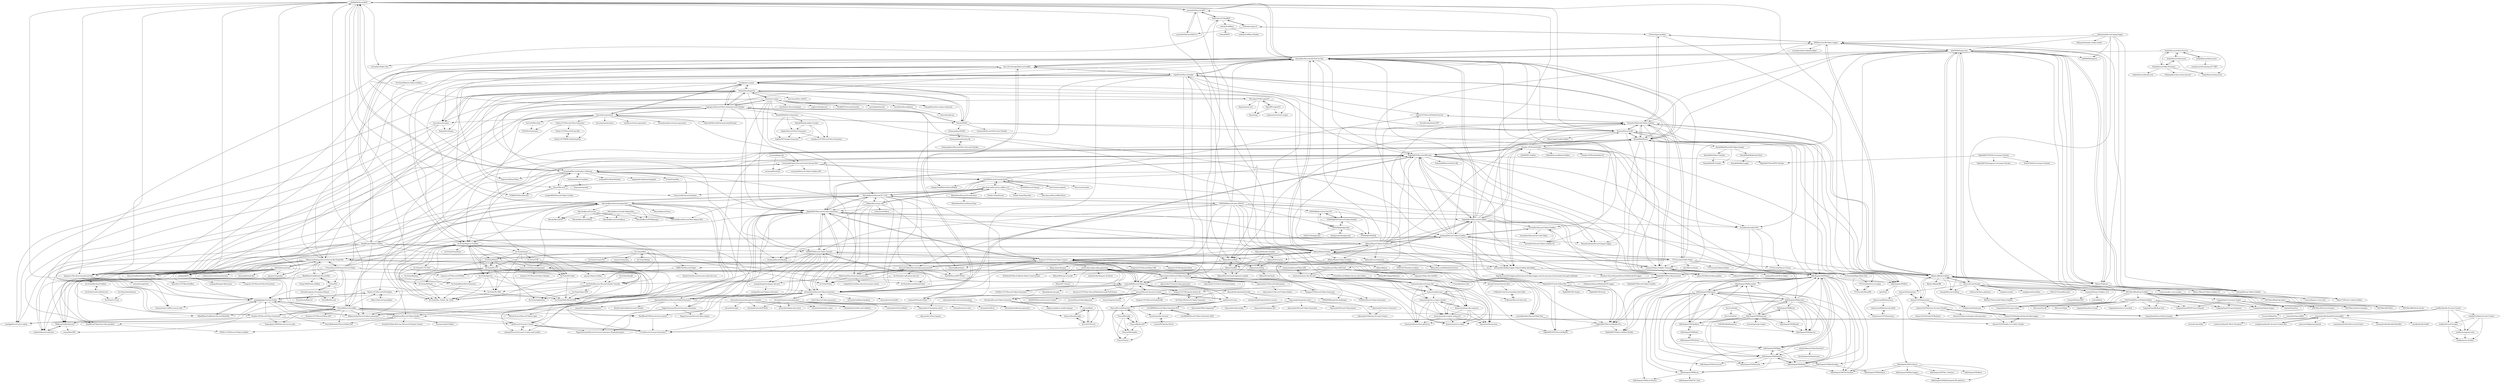 digraph G {
"Sp00p64/DiscordRAT" -> "moom825/Discord-RAT"
"Sp00p64/DiscordRAT" -> "Rdimo/DiscordRAT"
"Sp00p64/DiscordRAT" -> "extremedevalt/KeyLogger-TokenGrabber-IpGrabber"
"Sp00p64/DiscordRAT" -> "azaelgg/Jajaja-Account-Nuker"
"Sp00p64/DiscordRAT" -> "Its-Vichy/Pegasus-Grabber"
"Sp00p64/DiscordRAT" -> "ecriminal/Discord-Exploit-Collection"
"Sp00p64/DiscordRAT" -> "AstraaDev/Discord-All-Tools-In-One"
"Sp00p64/DiscordRAT" -> "logicguy1/The-all-in-one-discord-tool"
"Sp00p64/DiscordRAT" -> "Weberowsky/Discord-tokens-generator"
"Sp00p64/DiscordRAT" -> "wodxgod/DTI"
"Sp00p64/DiscordRAT" -> "AstraaDev/Daiho-Tool"
"Sp00p64/DiscordRAT" -> "Stanley-GF/Discord-Nitro-Generator"
"Sp00p64/DiscordRAT" -> "Catterall/discord-raidkit"
"Sp00p64/DiscordRAT" -> "Nyxonn/Discord-AIO"
"Sp00p64/DiscordRAT" -> "billythegoat356/Riot"
"ecriminal/Discord-Exploit-Collection" -> "ecriminal/Exploit-Discord-Cache-System-PoC"
"ecriminal/Discord-Exploit-Collection" -> "hxr404/Discord-Console-hacks"
"ecriminal/Discord-Exploit-Collection" -> "Schmenn/discord-exploits"
"ecriminal/Discord-Exploit-Collection" -> "I2rys/ODiscord"
"ecriminal/Discord-Exploit-Collection" -> "Tigermouthbear/Theia" ["e"=1]
"ecriminal/Discord-Exploit-Collection" -> "ImLorio/All-Discord-Exploits"
"ecriminal/Discord-Exploit-Collection" -> "NightfallGT/Discord-Account-Generator"
"ecriminal/Discord-Exploit-Collection" -> "Catterall/discord-raidkit"
"ecriminal/Discord-Exploit-Collection" -> "OTAKKATO/ZeroDiscord"
"ecriminal/Discord-Exploit-Collection" -> "NullCode1337/NullRAT"
"ecriminal/Discord-Exploit-Collection" -> "Sp00p64/DiscordRAT"
"ecriminal/Discord-Exploit-Collection" -> "wodxgod/Griefing-Methods" ["e"=1]
"ecriminal/Discord-Exploit-Collection" -> "Its-Vichy/Pegasus-Grabber"
"ecriminal/Discord-Exploit-Collection" -> "seppukudevelopment/seppuku" ["e"=1]
"ecriminal/Discord-Exploit-Collection" -> "fr1kin/ForgeHax" ["e"=1]
"ecriminal/Exploit-Discord-Cache-System-PoC" -> "ecriminal/Discord-Exploit-Collection"
"ecriminal/Exploit-Discord-Cache-System-PoC" -> "ecriminal/Discord-Token-Grabber-API"
"ecriminal/Exploit-Discord-Cache-System-PoC" -> "ecriminal/PwnX.py"
"ecriminal/Exploit-Discord-Cache-System-PoC" -> "TheonlyIcebear/Discord-Image-Logger"
"ecriminal/Exploit-Discord-Cache-System-PoC" -> "baum1810/fixed-token-grabber"
"billythegoat356/Vulture" -> "billythegoat356/Rufus"
"billythegoat356/Vulture" -> "billythegoat356/Rage"
"ARealWant/Guildbomb-Discord-Bot" -> "TKperson/Nuking-Discord-Server-Bot-Nuke-Bot"
"ARealWant/Guildbomb-Discord-Bot" -> "Swag1400/Exeter-Selfbot"
"ARealWant/Guildbomb-Discord-Bot" -> "Fytex/H43"
"ARealWant/Guildbomb-Discord-Bot" -> "Walkoud/raidbotdiscord"
"ARealWant/Guildbomb-Discord-Bot" -> "nukebot/discord-nuke-bot"
"slow/nitro-sniper" -> "Vedza/NitroSniperGo"
"slow/nitro-sniper" -> "GiorgioBrux/nitro-sniper-enhanced"
"slow/nitro-sniper" -> "RANKTW/Discord-Token-Checker"
"slow/nitro-sniper" -> "slow/better-discord-plugins"
"slow/nitro-sniper" -> "logicguy1/Discord-Nitro-Generator-and-Checker"
"slow/nitro-sniper" -> "Merubokkusu/Discord-S.C.U.M"
"slow/nitro-sniper" -> "Alucard-Selfbot/Alucard-Selfbot-src"
"slow/nitro-sniper" -> "Lightcord/Lightcord" ["e"=1]
"slow/nitro-sniper" -> "SanjaySunil/BetterDiscordPanel" ["e"=1]
"slow/nitro-sniper" -> "l0c4lh057/AccountSwitcher" ["e"=1]
"slow/nitro-sniper" -> "lnxcz/discord-sniper"
"slow/nitro-sniper" -> "ecriminal/Discord-Exploit-Collection"
"slow/nitro-sniper" -> "NightfallGT/Discord-Account-Generator"
"slow/nitro-sniper" -> "Itroublve/DiscordJoiner"
"slow/nitro-sniper" -> "not-ilinked/Anarchy" ["e"=1]
"addi00000/empyrean" -> "Smug246/Luna-Token-Grabber"
"addi00000/empyrean" -> "Blank-c/Blank-Grabber"
"addi00000/empyrean" -> "Ayhuuu/Creal-Stealer"
"addi00000/empyrean" -> "Smug246/Luna-Grabber"
"addi00000/empyrean" -> "Rdmo1/Neptune"
"addi00000/empyrean" -> "9P9/Discord-QR-Token-Logger"
"addi00000/empyrean" -> "Enum0x539/Qvoid-Token-Grabber"
"addi00000/empyrean" -> "Stealerium/Stealerium" ["e"=1]
"addi00000/empyrean" -> "KanekiWeb/Xenos"
"addi00000/empyrean" -> "addi00000/pegasus"
"addi00000/empyrean" -> "venaxyt/Token-Grabber-Advanced"
"addi00000/empyrean" -> "Lawxsz/make-u-own-stealer"
"addi00000/empyrean" -> "KSCHdsc/BlackCap-Grabber"
"addi00000/empyrean" -> "doener2323/doenerium"
"addi00000/empyrean" -> "AstraaDev/Discord-All-Tools-In-One"
"dropout1337/Discord-Token-Creator" -> "dropout1337/Discord-Mass-DM"
"dropout1337/Discord-Token-Creator" -> "Its-Vichy/IOGen"
"dropout1337/Discord-Token-Creator" -> "dropout1337/HCaptcha-Solver-AI"
"dropout1337/Discord-Token-Creator" -> "RANKTW/Discord-Token-Checker"
"dropout1337/Discord-Token-Creator" -> "clipssender31/Discord-Token-Generator"
"dropout1337/Discord-Token-Creator" -> "Discord-Token/Discord-token-generatorPY"
"dropout1337/Discord-Token-Creator" -> "LanLan69/Discord-Token-Gen"
"dropout1337/Discord-Token-Creator" -> "hoemotion/Discord-Mass-DM"
"dropout1337/Discord-Token-Creator" -> "Aniell4/DiscordHTTPGen"
"dropout1337/Discord-Token-Creator" -> "Hattorius/discord-account-generator"
"dropout1337/Discord-Token-Creator" -> "dropout1337/HCaptcha-Solver"
"dropout1337/Discord-Token-Creator" -> "NightfallGT/Discord-Account-Generator"
"dropout1337/Discord-Token-Creator" -> "GhostSelfbot/Ghost"
"dropout1337/Discord-Token-Creator" -> "xhuloo/discordpy-token-generator"
"DamianeK02/DiscordAccountTokenGenerator" -> "PiggyAwesome/Discord-Account-Generator"
"DamianeK02/DiscordAccountTokenGenerator" -> "clipssender31/hcaptcha-solver"
"DamianeK02/DiscordAccountTokenGenerator" -> "SlotthCode/Guilded-Account-Checker"
"DamianeK02/DiscordAccountTokenGenerator" -> "NightfallGT/Discord-Account-Generator"
"DamianeK02/DiscordAccountTokenGenerator" -> "silvanohirtie/Discord-Token-Generator"
"DamianeK02/DiscordAccountTokenGenerator" -> "PiggyAwesome/Discord-Account-Generator-Hcaptcha-bypass"
"DamianeK02/DiscordAccountTokenGenerator" -> "romeo007-mi/AstarothGenerator"
"CapingTeam/Username-Sniper" -> "CapingTeam/sltcv"
"CapingTeam/Username-Sniper" -> "CapingTeam/Discord-Bot-Example"
"CapingTeam/Username-Sniper" -> "CapingTeam/Vanity-Sniper"
"CapingTeam/Username-Sniper" -> "CappingTeam/DDOS-Voice-Channel"
"CapingTeam/Username-Sniper" -> "CappingTeam/Groups-Spammer"
"CapingTeam/Vanity-Sniper" -> "CapingTeam/Discord-Bot-Example"
"KSCHdsc/BlackCap-Grabber" -> "KSCHdsc/BlackCap-Inject"
"KSCHdsc/BlackCap-Grabber" -> "KSCHdsc/website-template"
"KSCHdsc/BlackCap-Grabber" -> "CapingTeam/Discord-Bot-Example"
"KSCHdsc/BlackCap-Grabber" -> "CapingTeam/Username-Sniper"
"KSCHdsc/BlackCap-Grabber" -> "CapingTeam/sltcv"
"KSCHdsc/BlackCap-Grabber" -> "KSCHdsc/KSCHdsc"
"KSCHdsc/BlackCap-Grabber" -> "CapingTeam/Vanity-Sniper"
"KSCHdsc/BlackCap-Grabber" -> "CappingTeam/DDOS-Voice-Channel"
"KSCHdsc/BlackCap-Grabber" -> "CappingTeam/Groups-Spammer"
"KSCHdsc/BlackCap-Grabber" -> "KSCHdsc/BlackCap-Assets"
"KSCHdsc/BlackCap-Grabber" -> "CappingTeam/Groupe-Locker"
"KSCHdsc/BlackCap-Grabber" -> "KSCHdsc/DestruCord-Inject"
"KSCHdsc/BlackCap-Grabber" -> "CappingTeam/Backup-Tool"
"KSCHdsc/BlackCap-Grabber" -> "NotFubukIl/DiscordTokenGrabber"
"NotFubukIl/DiscordTokenGrabber" -> "002-sans/Dm-All"
"NotFubukIl/DiscordTokenGrabber" -> "002-sans/Nuker"
"NotFubukIl/DiscordTokenGrabber" -> "CappingTeam/Groupe-Locker"
"NotFubukIl/DiscordTokenGrabber" -> "CapingTeam/Vanity-Sniper"
"NotFubukIl/DiscordTokenGrabber" -> "CapingTeam/Discord-Bot-Example"
"NotFubukIl/DiscordTokenGrabber" -> "CappingTeam/DDOS-Voice-Channel"
"NotFubukIl/DiscordTokenGrabber" -> "CappingTeam/Groups-Spammer"
"NotFubukIl/DiscordTokenGrabber" -> "CapingTeam/sltcv"
"NotFubukIl/DiscordTokenGrabber" -> "CappingTeam/Anti-Groups"
"NotFubukIl/DiscordTokenGrabber" -> "CappingTeam/Backup-Tool"
"NotFubukIl/DiscordTokenGrabber" -> "CappingTeam/auto-voice-kick"
"DeadBread76/Raid-Toolbox" -> "Merubokkusu/discord-spam-bots"
"DeadBread76/Raid-Toolbox" -> "NightfallGT/Discord-QR-Scam"
"DeadBread76/Raid-Toolbox" -> "rustybalboadev/Discord-Raid-Tool"
"DeadBread76/Raid-Toolbox" -> "silvanohirtie/Discord-Token-Generator"
"DeadBread76/Raid-Toolbox" -> "AstraaDev/Discord-All-Tools-In-One"
"DeadBread76/Raid-Toolbox" -> "NightfallGT/Discord-Raider-Pro"
"DeadBread76/Raid-Toolbox" -> "Weberowsky/Discord-tokens-generator"
"DeadBread76/Raid-Toolbox" -> "RANKTW/Discord-Token-Checker"
"DeadBread76/Raid-Toolbox" -> "Walkoud/raidbotdiscord"
"DeadBread76/Raid-Toolbox" -> "azaelgg/Jajaja-Account-Nuker"
"DeadBread76/Raid-Toolbox" -> "nukebot/discord-nuke-bot"
"DeadBread76/Raid-Toolbox" -> "Lemons1337/Discord-Spammer"
"DeadBread76/Raid-Toolbox" -> "Alucard-Selfbot/Alucard-Selfbot-src"
"DeadBread76/Raid-Toolbox" -> "Sp00p64/DiscordRAT"
"DeadBread76/Raid-Toolbox" -> "DeadBread76/python-token-grabber"
"ultrafunkamsterdam/AnonSurf" -> "ultrafunkamsterdam/toraio"
"ultrafunkamsterdam/AnonSurf" -> "billythegoat356/Pandore"
"NightfallGT/Discord-Account-Generator" -> "DamianeK02/DiscordAccountTokenGenerator"
"NightfallGT/Discord-Account-Generator" -> "NightfallGT/Mercurial-Grabber"
"NightfallGT/Discord-Account-Generator" -> "NightfallGT/Discord-QR-Scam"
"NightfallGT/Discord-Account-Generator" -> "silvanohirtie/Discord-Token-Generator"
"NightfallGT/Discord-Account-Generator" -> "RANKTW/Discord-Token-Checker"
"NightfallGT/Discord-Account-Generator" -> "NightfallGT/Discord-Raider-Pro"
"NightfallGT/Discord-Account-Generator" -> "rip/Discord-Account-Creator"
"NightfallGT/Discord-Account-Generator" -> "PiggyAwesome/Discord-Account-Generator"
"NightfallGT/Discord-Account-Generator" -> "Hattorius/discord-account-generator"
"NightfallGT/Discord-Account-Generator" -> "NightfallGT/Nitro-Ransomware"
"NightfallGT/Discord-Account-Generator" -> "sleepxd/Discord-Account-Creator-and-verifier"
"NightfallGT/Discord-Account-Generator" -> "NightfallGT/Twitch-Follow-Bot"
"NightfallGT/Discord-Account-Generator" -> "Merubokkusu/Discord-S.C.U.M"
"NightfallGT/Discord-Account-Generator" -> "avengy/hcaptcha-bypass-discord"
"NightfallGT/Discord-Account-Generator" -> "dropout1337/Discord-Token-Creator"
"dropout1337/HCaptcha-Solver-AI" -> "dropout1337/Discord-Embed-API"
"dropout1337/HCaptcha-Solver-AI" -> "Its-Vichy/1K-Discord-Token-Generator"
"logicguy1/Discord-Nitro-Generator-and-Checker" -> "lnxcz/nitro-generator"
"logicguy1/Discord-Nitro-Generator-and-Checker" -> "Tenclea/YANG"
"logicguy1/Discord-Nitro-Generator-and-Checker" -> "AstraaDev/Discord-All-Tools-In-One"
"logicguy1/Discord-Nitro-Generator-and-Checker" -> "localip/nitro-sniper"
"logicguy1/Discord-Nitro-Generator-and-Checker" -> "wodxgod/Discord-Token-Grabber"
"logicguy1/Discord-Nitro-Generator-and-Checker" -> "Merubokkusu/discord-spam-bots"
"logicguy1/Discord-Nitro-Generator-and-Checker" -> "KanekiWeb/Nitro-Generator"
"logicguy1/Discord-Nitro-Generator-and-Checker" -> "NightfallGT/Discord-Account-Generator"
"logicguy1/Discord-Nitro-Generator-and-Checker" -> "logicguy1/The-all-in-one-discord-tool"
"logicguy1/Discord-Nitro-Generator-and-Checker" -> "Zafros56/NitroGiftGeneratorAndChecker"
"logicguy1/Discord-Nitro-Generator-and-Checker" -> "slow/nitro-sniper"
"logicguy1/Discord-Nitro-Generator-and-Checker" -> "Rdimo/Hazard-Nuker"
"logicguy1/Discord-Nitro-Generator-and-Checker" -> "Sp00p64/DiscordRAT"
"logicguy1/Discord-Nitro-Generator-and-Checker" -> "Vedza/NitroSniperGo"
"logicguy1/Discord-Nitro-Generator-and-Checker" -> "notkohlrexo/Discord-Token-Stealer"
"rip/Discord-Account-Creator" -> "v-Cx/Discord-Account-Generator"
"rip/Discord-Account-Creator" -> "sleepxd/Discord-Account-Creator-and-verifier"
"rip/Discord-Account-Creator" -> "PiggyAwesome/Discord-Account-Generator-Hcaptcha-bypass"
"DeadBread76/python-token-grabber" -> "NYAN-x-CAT/Discord-Token-Grabber" ["e"=1]
"Itroublve/ItroublveTSC" -> "NightfallGT/Nitro-Ransomware"
"Itroublve/ItroublveTSC" -> "TT-Tutorials/Rage-Multi-Tool"
"Itroublve/ItroublveTSC" -> "TT-Tutorials/Server-Cloner"
"Nyxonn/Discord-AIO" -> "NightfallGT/Nitro-Ransomware"
"Nyxonn/Discord-AIO" -> "MoistCoder/CockyGrabber" ["e"=1]
"Nyxonn/Discord-AIO" -> "Enum0x539/Qvoid-Token-Grabber"
"Nyxonn/Discord-AIO" -> "KanekiWeb/Xenos"
"Nyxonn/Discord-AIO" -> "Rdimo/DiscordRAT"
"Nyxonn/Discord-AIO" -> "billythegoat356/Plague"
"Nyxonn/Discord-AIO" -> "Itroublve/ItroublveTSC"
"Nyxonn/Discord-AIO" -> "billythegoat356/Riot"
"Rdimo/DiscordRAT" -> "Rdimo/Discord-email-spammer-exploit"
"Rdimo/DiscordRAT" -> "Rdimo/Auto-Bumper"
"Rdimo/DiscordRAT" -> "Rdimo/Webcam-recorder"
"Rdimo/DiscordRAT" -> "Rdimo/GenBot"
"Rdimo/DiscordRAT" -> "Rdimo/Anti-Debug"
"TT-Tutorials/GANG-Nuker" -> "Rdimo/Hazard-Nuker"
"TT-Tutorials/GANG-Nuker" -> "TT-Tutorials/Rage-Multi-Tool"
"TT-Tutorials/GANG-Nuker" -> "AstraaDev/Discord-All-Tools-In-One"
"TT-Tutorials/GANG-Nuker" -> "venaxyt/Token-Grabber-Advanced"
"TT-Tutorials/GANG-Nuker" -> "bntr00t/crowntool"
"TT-Tutorials/GANG-Nuker" -> "AMIR-H-P/Discord-Nuker"
"TT-Tutorials/GANG-Nuker" -> "LanLan69/Discord-Token-Gen"
"TT-Tutorials/GANG-Nuker" -> "logicguy1/The-all-in-one-discord-tool"
"TT-Tutorials/GANG-Nuker" -> "TT-Tutorials/Server-Cloner"
"TT-Tutorials/GANG-Nuker" -> "AsjadOooO/Zero-attacker"
"TT-Tutorials/GANG-Nuker" -> "TT-Tutorials/TokenGrabber"
"TT-Tutorials/GANG-Nuker" -> "wodxgod/Discord-Token-Grabber"
"doener2323/doenerium" -> "doener2323/bookmark-based-token-logger"
"doener2323/doenerium" -> "doener2323/Shopify-Live-Sales-Tracker"
"doener2323/doenerium" -> "doener2323/Valorant-Account-Checker"
"doener2323/doenerium" -> "doener23/doenerium"
"doener2323/doenerium" -> "Stealerium/Stealerium" ["e"=1]
"doener2323/doenerium" -> "Blank-c/Blank-Grabber"
"extremedevalt/KeyLogger-TokenGrabber-IpGrabber" -> "Napoleon-x/multi-logger-python-discord-token-logger-and-chrome-password-stealer-through-webhooks"
"extremedevalt/KeyLogger-TokenGrabber-IpGrabber" -> "billythegoat356/Riot"
"extremedevalt/KeyLogger-TokenGrabber-IpGrabber" -> "Vazity1337/Discord-IP-Grabber"
"extremedevalt/KeyLogger-TokenGrabber-IpGrabber" -> "DeadBread76/python-token-grabber"
"extremedevalt/KeyLogger-TokenGrabber-IpGrabber" -> "Scarface-Tony-Montana/Discord-Webhook-IP-Logger"
"extremedevalt/KeyLogger-TokenGrabber-IpGrabber" -> "billythegoat356/Plague"
"SealedSaucer/Statuscord" -> "mrnekrozyt/Streaming-24-7-RPC"
"SealedSaucer/Statuscord" -> "SealedSaucer/Online-Forever"
"V4NSH4J/discord-mass-DM-GO" -> "Merubokkusu/Discord-S.C.U.M"
"V4NSH4J/discord-mass-DM-GO" -> "V4NSH4J/discord-inviter-GO"
"V4NSH4J/discord-mass-DM-GO" -> "RANKTW/Discord-Token-Checker"
"V4NSH4J/discord-mass-DM-GO" -> "dropout1337/Discord-Token-Creator"
"V4NSH4J/discord-mass-DM-GO" -> "V4NSH4J/FAST-discord-token-checker"
"V4NSH4J/discord-mass-DM-GO" -> "AstraaDev/Discord-All-Tools-In-One"
"V4NSH4J/discord-mass-DM-GO" -> "LanLan69/Discord-Token-Gen"
"V4NSH4J/discord-mass-DM-GO" -> "NightfallGT/Discord-Account-Generator"
"V4NSH4J/discord-mass-DM-GO" -> "V4NSH4J/dankgrinder"
"V4NSH4J/discord-mass-DM-GO" -> "hoemotion/discord-mass-dm"
"V4NSH4J/discord-mass-DM-GO" -> "Rdimo/Hazard-Nuker"
"V4NSH4J/discord-mass-DM-GO" -> "17teen/Discord-Mass-DM-Tool"
"V4NSH4J/discord-mass-DM-GO" -> "QIN2DIM/hcaptcha-challenger" ["e"=1]
"V4NSH4J/discord-mass-DM-GO" -> "Discord-Token/Discord-token-generatorPY"
"V4NSH4J/discord-mass-DM-GO" -> "AsjadOooO/Zero-attacker"
"Discord-Token/Discord-token-generatorPY" -> "Hattorius/discord-account-generator"
"Discord-Token/Discord-token-generatorPY" -> "Its-Vichy/IOGen"
"Discord-Token/Discord-token-generatorPY" -> "Its-Vichy/Discord-BotnetClient"
"Discord-Token/Discord-token-generatorPY" -> "dropout1337/Discord-Token-Creator"
"Discord-Token/Discord-token-generatorPY" -> "Aniell4/DiscordHTTPGen"
"Discord-Token/Discord-token-generatorPY" -> "Its-Vichy/lets-talk-about-discord"
"Its-Vichy/ClearJS" -> "Its-Vichy/Reverse-Discord-Stealer-Tutorial"
"Its-Vichy/Reverse-Discord-Stealer-Tutorial" -> "Its-Vichy/Hello-World-ASM"
"Its-Vichy/Reverse-Discord-Stealer-Tutorial" -> "Its-Vichy/Xin_Violed__By_Vichy"
"Its-Vichy/Reverse-Discord-Stealer-Tutorial" -> "Its-Vichy/Py-SSH"
"Its-Vichy/Reverse-Discord-Stealer-Tutorial" -> "Its-Vichy/LightNotes"
"Its-Vichy/Reverse-Discord-Stealer-Tutorial" -> "Its-Vichy/Open-ADN"
"Its-Vichy/Sezam" -> "Its-Vichy/Reverse-Discord-Stealer-Tutorial"
"Its-Vichy/Sezam" -> "Its-Vichy/K-Fucker"
"Its-Vichy/Sezam" -> "Its-Vichy/Spectre"
"Its-Vichy/Sezam" -> "Its-Vichy/Patator"
"Its-Vichy/Sezam" -> "Its-Vichy/CTB"
"Its-Vichy/Sezam" -> "Its-Vichy/Py-SSH"
"Its-Vichy/lets-talk-about-discord" -> "Its-Vichy/Discord-BotnetClient"
"Its-Vichy/lets-talk-about-discord" -> "Its-Vichy/Reverse-Discord-Stealer-Tutorial"
"MainSilent/Discord-Screenshare" -> "MainSilent/DiscordAlwaysType"
"MainSilent/Discord-Screenshare" -> "aiko-chan-ai/discord.js-selfbot-v13"
"billythegoat356/Berserker" -> "billythegoat356/Kramer"
"billythegoat356/Jawbreaker" -> "billythegoat356/Pantheon"
"billythegoat356/Jawbreaker" -> "billythegoat356/Raven"
"billythegoat356/Kramer" -> "billythegoat356/Berserker"
"billythegoat356/Kramer" -> "billythegoat356/Apollyon"
"billythegoat356/Kramer" -> "billythegoat356/Raven"
"billythegoat356/Kramer" -> "billythegoat356/The-Yandere"
"billythegoat356/Kramer" -> "billythegoat356/Pandore"
"billythegoat356/Kramer" -> "billythegoat356/Hades"
"billythegoat356/Kramer" -> "billythegoat356/Parasite"
"billythegoat356/Kramer" -> "billythegoat356/pystyle"
"billythegoat356/Kramer" -> "billythegoat356/Scarecrow"
"billythegoat356/Kramer" -> "billythegoat356/Plague"
"billythegoat356/Kramer" -> "billythegoat356/Specter"
"billythegoat356/Kramer" -> "billythegoat356/Kyrie-Eleison"
"billythegoat356/Kramer" -> "billythegoat356/Rage"
"billythegoat356/Pandore" -> "billythegoat356/Hades"
"billythegoat356/Pandore" -> "billythegoat356/Raven"
"billythegoat356/Pandore" -> "billythegoat356/Rage"
"billythegoat356/Pandore" -> "billythegoat356/Parasite"
"billythegoat356/Pandore" -> "billythegoat356/Jawbreaker"
"billythegoat356/Pandore" -> "billythegoat356/Scarecrow"
"billythegoat356/Plague" -> "billythegoat356/Rage"
"billythegoat356/Plague" -> "billythegoat356/Kramer"
"billythegoat356/Plague" -> "billythegoat356/Parasite"
"billythegoat356/Plague" -> "billythegoat356/Raven"
"billythegoat356/Plague" -> "billythegoat356/Riot"
"billythegoat356/Plague" -> "billythegoat356/Hades"
"billythegoat356/Plague" -> "billythegoat356/Pandore"
"billythegoat356/Plague" -> "billythegoat356/Apollyon"
"billythegoat356/Plague" -> "billythegoat356/Jawbreaker"
"billythegoat356/Plague" -> "billythegoat356/Specter"
"billythegoat356/Plague" -> "billythegoat356/The-Yandere"
"billythegoat356/Plague" -> "billythegoat356/Berserker"
"billythegoat356/Rufus" -> "billythegoat356/Vulture"
"billythegoat356/Rufus" -> "billythegoat356/Apollyon"
"wodxgod/DTI" -> "wodxgod/Simple-Obfuscator" ["e"=1]
"wodxgod/DTI" -> "dropout1337/Discord-Nitro-Purchaser"
"wodxgod/Discord-Token-Grabber" -> "AstraaDev/Discord-Token-Grabber"
"wodxgod/Discord-Token-Grabber" -> "extremedevalt/KeyLogger-TokenGrabber-IpGrabber"
"wodxgod/Discord-Token-Grabber" -> "NightfallGT/Mercurial-Grabber"
"wodxgod/Discord-Token-Grabber" -> "wodxgod/DTI"
"wodxgod/Discord-Token-Grabber" -> "silvanohirtie/Discord-Token-Generator"
"wodxgod/Discord-Token-Grabber" -> "Rdimo/Hazard-Token-Grabber-V2"
"wodxgod/Discord-Token-Grabber" -> "notkohlrexo/Discord-Token-Stealer"
"wodxgod/Discord-Token-Grabber" -> "NightfallGT/Discord-QR-Scam"
"wodxgod/Discord-Token-Grabber" -> "venaxyt/Token-Grabber-Advanced"
"wodxgod/Discord-Token-Grabber" -> "AstraaDev/Discord-Token-Grabber-V2"
"wodxgod/Discord-Token-Grabber" -> "9P9/Discord-QR-Token-Logger"
"wodxgod/Discord-Token-Grabber" -> "Enum0x539/Qvoid-Token-Grabber"
"wodxgod/Discord-Token-Grabber" -> "AstraaDev/Discord-All-Tools-In-One"
"wodxgod/Discord-Token-Grabber" -> "TheonlyIcebear/Discord-Image-Logger"
"wodxgod/Discord-Token-Grabber" -> "Napoleon-x/multi-logger-python-discord-token-logger-and-chrome-password-stealer-through-webhooks"
"lnxcz/nitro-generator" -> "lnxcz/discord-sniper"
"lnxcz/nitro-generator" -> "Zafros56/NitroGiftGeneratorAndChecker"
"lnxcz/nitro-generator" -> "logicguy1/Discord-Nitro-Generator-and-Checker"
"lnxcz/nitro-generator" -> "lnxcz/animated-status"
"lnxcz/nitro-generator" -> "Vazity1337/Discord-Nitro-Generator"
"lnxcz/nitro-generator" -> "Stanley-GF/Discord-Nitro-Generator"
"lnxcz/nitro-generator" -> "xnti/discord-nitro-generator"
"lnxcz/nitro-generator" -> "Fl3t/NitroGenerator"
"lnxcz/nitro-generator" -> "Tenclea/YANG"
"lnxcz/nitro-generator" -> "boi1216/NitroGen"
"lnxcz/nitro-generator" -> "silvanohirtie/Discord-Token-Generator"
"lnxcz/nitro-generator" -> "azaelgg/discord-nitro-sniper"
"lnxcz/nitro-generator" -> "therealtear/discord-nitro-generator"
"lnxcz/nitro-generator" -> "localip/nitro-sniper"
"17teen/Discord-Presser-Server-Nuker" -> "TKperson/Nuking-Discord-Server-Bot-Nuke-Bot"
"17teen/Discord-Presser-Server-Nuker" -> "17teen/Discord-Bladee-Server-Anti-Nuker"
"17teen/Discord-Presser-Server-Nuker" -> "ARealWant/Guildbomb-Discord-Bot"
"17teen/Discord-Presser-Server-Nuker" -> "wodxgod/Discord-Token-Grabber"
"17teen/Discord-Presser-Server-Nuker" -> "NightfallGT/Discord-QR-Scam"
"17teen/Discord-Presser-Server-Nuker" -> "silvanohirtie/Discord-Token-Generator"
"17teen/Discord-Presser-Server-Nuker" -> "Catterall/discord-raidkit"
"17teen/Discord-Presser-Server-Nuker" -> "NightfallGT/Discord-Account-Generator"
"17teen/Discord-Presser-Server-Nuker" -> "nukebot/discord-nuke-bot"
"17teen/Discord-Presser-Server-Nuker" -> "azaelgg/Jajaja-Account-Nuker"
"extatent/Phoenix-Nuker" -> "the-cult-of-integral/discord-raidkit"
"moom825/Discord-RAT" -> "moom825/Discord-RAT-2.0"
"moom825/Discord-RAT" -> "Rdimo/DiscordRAT"
"moom825/Discord-RAT" -> "Sp00p64/DiscordRAT"
"moom825/Discord-RAT" -> "NullCode1337/NullRAT"
"moom825/Discord-RAT-2.0" -> "moom825/Discord-RAT"
"KanekiWeb/Webhook-Client" -> "KanekiWeb/KeyLogger"
"Stanley-GF/PirateStealer" -> "Itroublve/ItroublveTSC"
"Stanley-GF/PirateStealer" -> "NightfallGT/Mercurial-Grabber"
"Stanley-GF/PirateStealer" -> "Stanley-GF/PirateStealer-V2"
"Stanley-GF/PirateStealer" -> "KanekiWeb/Xenos"
"Stanley-GF/PirateStealer" -> "Its-Vichy/Sezam"
"Stanley-GF/PirateStealer" -> "Its-Vichy/Pegasus-Grabber"
"Stanley-GF/PirateStealer" -> "billythegoat356/Plague"
"Stanley-GF/PirateStealer" -> "NightfallGT/Discord-QR-Scam"
"Stanley-GF/PirateStealer" -> "venaxyt/Token-Grabber-Advanced"
"Stanley-GF/PirateStealer" -> "billythegoat356/Riot"
"Stanley-GF/PirateStealer" -> "Enum0x539/Qvoid-Token-Grabber"
"Stanley-GF/PirateStealer" -> "Salt69/HS-Grabber"
"Stanley-GF/PirateStealer" -> "extremedevalt/KeyLogger-TokenGrabber-IpGrabber"
"Stanley-GF/PirateStealer" -> "notkohlrexo/Discord-Token-Stealer"
"Stanley-GF/PirateStealer" -> "HideakiAtsuyo/BetterGrabber"
"NightfallGT/TikTok-Username-Checker" -> "NightfallGT/Instagram-Username-Checker"
"NightfallGT/TikTok-Username-Checker" -> "Dew3/TikTok-Username-Checker"
"NightfallGT/TikTok-Username-Checker" -> "NightfallGT/NordVPN-Checker"
"SealedSaucer/Voicecord" -> "SealedSaucer/Online-Forever"
"SealedSaucer/Voicecord" -> "SealedSaucer/Fake-Streamer"
"SealedSaucer/Voicecord" -> "SealedSaucer/Gamecord"
"hxr404/Discord-Console-hacks" -> "hxr404/Discord-Oxygen"
"hxr404/Discord-Console-hacks" -> "6uv/Console-exploits"
"hxr404/Discord-Console-hacks" -> "I2rys/ODiscord"
"hxr404/Discord-Console-hacks" -> "ecriminal/Discord-Exploit-Collection"
"hxr404/Discord-Console-hacks" -> "6uv/console-hacks"
"hxr404/Discord-Console-hacks" -> "ImLorio/All-Discord-Exploits"
"hxr404/Discord-Console-hacks" -> "aiko-chan-ai/discord.js-selfbot-v13"
"hxr404/Discord-Console-hacks" -> "andro2157/DiscordTokenProtector"
"hxr404/Discord-Console-hacks" -> "Its-Vichy/Pegasus-Grabber"
"hxr404/Discord-Console-hacks" -> "SanjaySunil/BetterDiscordPanel" ["e"=1]
"NightfallGT/Mercurial-Grabber" -> "NightfallGT/Discord-Account-Generator"
"NightfallGT/Mercurial-Grabber" -> "NightfallGT/Nitro-Ransomware"
"NightfallGT/Mercurial-Grabber" -> "NightfallGT/Discord-QR-Scam"
"NightfallGT/Mercurial-Grabber" -> "Itroublve/ItroublveTSC"
"NightfallGT/Mercurial-Grabber" -> "NightfallGT/Discord-Raider-Pro"
"NightfallGT/Mercurial-Grabber" -> "wodxgod/Discord-Token-Grabber"
"NightfallGT/Mercurial-Grabber" -> "NightfallGT/Twitch-Follow-Bot"
"NightfallGT/Mercurial-Grabber" -> "AstraaDev/Discord-All-Tools-In-One"
"NightfallGT/Mercurial-Grabber" -> "Stanley-GF/PirateStealer"
"NightfallGT/Mercurial-Grabber" -> "Rdimo/Hazard-Nuker"
"NightfallGT/Mercurial-Grabber" -> "Enum0x539/Qvoid-Token-Grabber"
"NightfallGT/Mercurial-Grabber" -> "Nyxonn/Discord-AIO"
"NightfallGT/Mercurial-Grabber" -> "NightfallGT/EZ-Discord-Raider"
"NightfallGT/Mercurial-Grabber" -> "AstraaDev/Discord-Token-Grabber"
"NightfallGT/Mercurial-Grabber" -> "Blank-c/Blank-Grabber"
"AstraaDev/Discord-Token-Grabber" -> "AstraaDev/Discord-Token-Grabber-V2"
"AstraaDev/Discord-Token-Grabber" -> "wodxgod/Discord-Token-Grabber"
"AstraaDev/Discord-Token-Grabber" -> "AstraaDev/Discord-Qr-Code-Token"
"AstraaDev/Discord-Token-Grabber" -> "venaxyt/Token-Grabber-Advanced"
"AstraaDev/Discord-Token-Grabber-V2" -> "AstraaDev/Discord-Token-Grabber"
"AstraaDev/Discord-All-Tools-In-One" -> "Rdimo/Hazard-Nuker"
"AstraaDev/Discord-All-Tools-In-One" -> "moom825/Discord-RAT"
"AstraaDev/Discord-All-Tools-In-One" -> "the-cult-of-integral/discord-raidkit"
"AstraaDev/Discord-All-Tools-In-One" -> "AsjadOooO/Zero-attacker"
"AstraaDev/Discord-All-Tools-In-One" -> "NightfallGT/Mercurial-Grabber"
"AstraaDev/Discord-All-Tools-In-One" -> "AstraaDev/Discord-Token-Grabber"
"AstraaDev/Discord-All-Tools-In-One" -> "AstraaDev/Daiho-Tool"
"AstraaDev/Discord-All-Tools-In-One" -> "KanekiWeb/Xenos"
"AstraaDev/Discord-All-Tools-In-One" -> "AstraaDev/Discord-Token-Grabber-V2"
"AstraaDev/Discord-All-Tools-In-One" -> "NightfallGT/Discord-QR-Scam"
"AstraaDev/Discord-All-Tools-In-One" -> "Nyxonn/Discord-AIO"
"AstraaDev/Discord-All-Tools-In-One" -> "DeadBread76/Raid-Toolbox"
"AstraaDev/Discord-All-Tools-In-One" -> "addi00000/empyrean"
"AstraaDev/Discord-All-Tools-In-One" -> "logicguy1/The-all-in-one-discord-tool"
"AstraaDev/Discord-All-Tools-In-One" -> "Sp00p64/DiscordRAT"
"Its-Vichy/Batched-Grabber" -> "Its-Vichy/Crash-Call-Discord"
"Rdimo/GenBot" -> "Rdimo/BtcClipperMalware"
"Rdimo/GenBot" -> "Rdimo/Webcam-recorder"
"Rdimo/GenBot" -> "Rdimo/DiscordRAT"
"Rdimo/GenBot" -> "Rdimo/Discord-email-spammer-exploit"
"Rdimo/Hazard-Nuker" -> "Rdimo/Hazard-Token-Grabber-V2"
"Rdimo/Hazard-Nuker" -> "logicguy1/The-all-in-one-discord-tool"
"Rdimo/Hazard-Nuker" -> "AstraaDev/Discord-All-Tools-In-One"
"Rdimo/Hazard-Nuker" -> "Rdimo/GenBot"
"Rdimo/Hazard-Nuker" -> "Rdimo/Hazard-Token-Grabber"
"Rdimo/Hazard-Nuker" -> "Rdimo/DiscordRAT"
"Rdimo/Hazard-Nuker" -> "TT-Tutorials/GANG-Nuker"
"Rdimo/Hazard-Nuker" -> "TKperson/Nuking-Discord-Server-Bot-Nuke-Bot"
"Rdimo/Hazard-Nuker" -> "NightfallGT/Mercurial-Grabber"
"Rdimo/Hazard-Nuker" -> "venaxyt/Token-Grabber-Advanced"
"Rdimo/Hazard-Nuker" -> "Rdimo/Discord-Injection"
"Rdimo/Hazard-Nuker" -> "extremedevalt/KeyLogger-TokenGrabber-IpGrabber"
"Rdimo/Hazard-Nuker" -> "dropout1337/Discord-Token-Creator"
"Rdimo/Hazard-Nuker" -> "Enum0x539/Qvoid-Token-Grabber"
"Rdimo/Hazard-Nuker" -> "the-cult-of-integral/discord-raidkit"
"Rdimo/Hazard-Token-Grabber-V2" -> "Rdimo/Hazard-Nuker"
"Rdimo/Hazard-Token-Grabber-V2" -> "Rdimo/Hazard-Token-Grabber"
"Rdimo/Hazard-Token-Grabber-V2" -> "NightfallGT/Discord-QR-Scam"
"Rdimo/Hazard-Token-Grabber-V2" -> "Rdimo/GenBot"
"Rdimo/Hazard-Token-Grabber-V2" -> "Rdimo/DiscordRAT"
"Rdimo/Hazard-Token-Grabber-V2" -> "Enum0x539/Qvoid-Token-Grabber"
"Rdimo/Hazard-Token-Grabber-V2" -> "Rdimo/Discord-Injection"
"Rdimo/Hazard-Token-Grabber-V2" -> "KanekiWeb/Xenos"
"Rdimo/Hazard-Token-Grabber-V2" -> "wodxgod/Discord-Token-Grabber"
"Rdimo/Hazard-Token-Grabber-V2" -> "AstraaDev/Discord-All-Tools-In-One"
"Rdimo/Hazard-Token-Grabber-V2" -> "Rdimo/PyExtractor"
"Rdimo/Hazard-Token-Grabber-V2" -> "extremedevalt/KeyLogger-TokenGrabber-IpGrabber"
"Rdimo/Hazard-Token-Grabber-V2" -> "NightfallGT/Mercurial-Grabber"
"Rdimo/Hazard-Token-Grabber-V2" -> "Rdimo/Discord-Webhook-Protector"
"Rdimo/Hazard-Token-Grabber-V2" -> "Stanley-GF/PirateStealer"
"Scarface-Tony-Montana/Discord-Webhook-IP-Logger" -> "TheBinaryDaemon/Webhook-IP-Logger"
"billythegoat356/Apollyon" -> "billythegoat356/Kramer"
"billythegoat356/Apollyon" -> "billythegoat356/Rufus"
"billythegoat356/Apollyon" -> "billythegoat356/Berserker"
"billythegoat356/Apollyon" -> "billythegoat356/Specter"
"codeuk/TrollWare" -> "codeuk/TrollWare-Builder"
"codeuk/TrollWare" -> "codeuk/9SPY"
"logicguy1/The-all-in-one-discord-tool" -> "zetism/SeraphTools"
"logicguy1/The-all-in-one-discord-tool" -> "Its-Vichy/Batched-Grabber"
"the-cult-of-integral/discord-raidkit" -> "extatent/Phoenix-Nuker"
"the-cult-of-integral/discord-raidkit" -> "logicguy1/The-all-in-one-discord-tool"
"the-cult-of-integral/discord-raidkit" -> "asynncc/Saturn-Nuker"
"the-cult-of-integral/discord-raidkit" -> "9P9/Discord-QR-Token-Logger"
"the-cult-of-integral/discord-raidkit" -> "AstraaDev/Discord-All-Tools-In-One"
"the-cult-of-integral/discord-raidkit" -> "AMIR-H-P/Discord-Nuker"
"the-cult-of-integral/discord-raidkit" -> "Its-Vichy/Website-Token-Grabber"
"the-cult-of-integral/discord-raidkit" -> "AsjadOooO/Zero-attacker"
"SealedSaucer/Fake-Streamer" -> "GGpaogah/stream-status-discord"
"SealedSaucer/Fake-Streamer" -> "SealedSaucer/Gamecord"
"SealedSaucer/Fake-Streamer" -> "SealedSaucer/Voicecord"
"SealedSaucer/Fake-Streamer" -> "SealedSaucer/Spotifycord"
"SealedSaucer/Fake-Streamer" -> "SealedSaucer/Online-Forever"
"Its-Vichy/Mirkat" -> "Its-Vichy/HBot"
"KDot227/Somalifuscator" -> "KDot227/Powershell-Token-Grabber"
"Smug246/Luna-Grabber" -> "KDot227/Powershell-Token-Grabber"
"billythegoat356/Hyperion" -> "aceeontop/wasp-stealer"
"billythegoat356/Hyperion" -> "billythegoat356/Kramer"
"billythegoat356/Hyperion" -> "billythegoat356/Riptide"
"billythegoat356/Hyperion" -> "billythegoat356/Specter"
"billythegoat356/Hyperion" -> "billythegoat356/pystyle"
"billythegoat356/Hyperion" -> "billythegoat356/Brute"
"billythegoat356/Hyperion" -> "CSM-BlueRed/Impostor"
"billythegoat356/Hyperion" -> "billythegoat356/Apollyon"
"billythegoat356/Hyperion" -> "billythegoat356/Pandore"
"billythegoat356/Hyperion" -> "billythegoat356/Plague"
"billythegoat356/Hyperion" -> "billythegoat356/Parasite"
"billythegoat356/Hyperion" -> "billythegoat356/Berserker"
"billythegoat356/Riot" -> "billythegoat356/Cerberus"
"billythegoat356/Riot" -> "rpie/Vital"
"billythegoat356/Riptide" -> "billythegoat356/Specter"
"RANKTW/Discord-Token-Checker" -> "dropout1337/Discord-Token-Creator"
"RANKTW/Discord-Token-Checker" -> "NightfallGT/Discord-Account-Generator"
"RANKTW/Discord-Token-Checker" -> "silvanohirtie/Discord-Token-Generator"
"RANKTW/Discord-Token-Checker" -> "rustybalboadev/Discord-Raid-Tool"
"RANKTW/Discord-Token-Checker" -> "PiggyAwesome/discord-token-onliner"
"RANKTW/Discord-Token-Checker" -> "LanLan69/Discord-Token-Gen"
"RANKTW/Discord-Token-Checker" -> "WiLuX-Source/Discord-Token-Login"
"RANKTW/Discord-Token-Checker" -> "v-Cx/Discord-Account-Generator"
"RANKTW/Discord-Token-Checker" -> "avengy/hcaptcha-bypass-discord"
"RANKTW/Discord-Token-Checker" -> "DeadBread76/Discord-server-joiner"
"RANKTW/Discord-Token-Checker" -> "itschasa/Discord-Backup"
"RANKTW/Discord-Token-Checker" -> "PiggyAwesome/Discord-Account-Generator"
"RANKTW/Discord-Token-Checker" -> "Lemons1337/Discord-Spammer"
"billythegoat356/pystyle" -> "billythegoat356/Kramer"
"billythegoat356/pystyle" -> "billythegoat356/Apollyon"
"billythegoat356/pystyle" -> "billythegoat356/Specter"
"billythegoat356/pystyle" -> "billythegoat356/Hades"
"billythegoat356/pystyle" -> "billythegoat356/Hyperion"
"billythegoat356/pystyle" -> "billythegoat356/Berserker"
"billythegoat356/pystyle" -> "billythegoat356/The-Yandere"
"billythegoat356/pystyle" -> "billythegoat356/Pandore"
"billythegoat356/pystyle" -> "billythegoat356/Plague"
"billythegoat356/pystyle" -> "billythegoat356/Rage"
"billythegoat356/pystyle" -> "billythegoat356/Brute"
"Dorukuz/Discord-Token-Generator" -> "aunum/blobz"
"Dorukuz/Discord-Token-Generator" -> "beeyev/thumbor-php"
"Dorukuz/Discord-Token-Generator" -> "bruce2233/evnet"
"Dorukuz/Discord-Token-Generator" -> "unkperson/player-model-changer" ["e"=1]
"3ct0s/disctopia-c2" -> "NullCode1337/NullRAT"
"3ct0s/disctopia-c2" -> "moom825/Discord-RAT-2.0"
"3ct0s/disctopia-c2" -> "3ct0s/eclipse-grabber"
"Lawxsz/make-u-own-stealer" -> "Lawxsz/bypass-virus-total"
"NullCode1337/NullRAT" -> "moom825/Discord-RAT"
"NullCode1337/NullRAT" -> "codeuk/TrollWare"
"NullCode1337/NullRAT" -> "3ct0s/disctopia-c2"
"NullCode1337/NullRAT" -> "Rdimo/DiscordRAT"
"doenerium69/doenerium" -> "doenerium69/doenerium-fixed"
"doenerium69/doenerium" -> "doenerium1337/doenerium"
"TKperson/Nuking-Discord-Server-Bot-Nuke-Bot" -> "ARealWant/Guildbomb-Discord-Bot"
"TKperson/Nuking-Discord-Server-Bot-Nuke-Bot" -> "Da532/Innocent-bot"
"TKperson/Nuking-Discord-Server-Bot-Nuke-Bot" -> "17teen/Discord-Presser-Server-Nuker"
"TKperson/Nuking-Discord-Server-Bot-Nuke-Bot" -> "nukebot/discord-nuke-bot"
"TKperson/Nuking-Discord-Server-Bot-Nuke-Bot" -> "Catterall/discord-raidkit"
"TKperson/Nuking-Discord-Server-Bot-Nuke-Bot" -> "Rdimo/Hazard-Nuker"
"TKperson/Nuking-Discord-Server-Bot-Nuke-Bot" -> "azaelgg/Jajaja-Account-Nuker"
"TKperson/Nuking-Discord-Server-Bot-Nuke-Bot" -> "logicguy1/The-all-in-one-discord-tool"
"TKperson/Nuking-Discord-Server-Bot-Nuke-Bot" -> "rustybalboadev/Discord-Raid-Tool"
"TKperson/Nuking-Discord-Server-Bot-Nuke-Bot" -> "Walkoud/raidbotdiscord"
"TKperson/Nuking-Discord-Server-Bot-Nuke-Bot" -> "Fytex/H43"
"TKperson/Nuking-Discord-Server-Bot-Nuke-Bot" -> "hoemotion/Karuma"
"TKperson/Nuking-Discord-Server-Bot-Nuke-Bot" -> "the-cult-of-integral/discord-raidkit"
"TKperson/Nuking-Discord-Server-Bot-Nuke-Bot" -> "extremedevalt/KeyLogger-TokenGrabber-IpGrabber"
"TKperson/Nuking-Discord-Server-Bot-Nuke-Bot" -> "v-Cx/Discord-Account-Generator"
"SealedSaucer/Online-Forever" -> "SealedSaucer/Voicecord"
"SealedSaucer/Online-Forever" -> "SealedSaucer/Statuscord"
"SealedSaucer/Online-Forever" -> "SealedSaucer/Fake-Streamer"
"SealedSaucer/Online-Forever" -> "SealedSaucer/Gamecord"
"SealedSaucer/Online-Forever" -> "AstraaDev/Discord-All-Tools-In-One"
"Rdimo/Hazard-Token-Grabber" -> "Rdimo/Rdimo"
"Rdimo/Hazard-Token-Grabber" -> "Rdimo/GenBot"
"imvast/Discord-Account-Creator" -> "exploitees/Cronus"
"imvast/Discord-Account-Creator" -> "LanLan69/Discord-Token-Gen"
"imvast/Discord-Account-Creator" -> "Vinyzu/DiscordGenerator"
"imvast/Discord-Account-Creator" -> "clipssender31/Discord-Token-Generator"
"imvast/Discord-Account-Creator" -> "xhuloo/discordpy-token-generator"
"imvast/Discord-Account-Creator" -> "imvast/Captcha-Solver"
"imvast/Discord-Account-Creator" -> "Dorukuz/Discord-Token-Generator"
"imvast/Discord-Account-Creator" -> "blob0005/Discord-Account-Creator"
"imvast/Discord-Account-Creator" -> "imvast/Discord-MassReporter"
"imvast/Discord-Account-Creator" -> "extatent/Phoenix-Nuker"
"Rdimo/Discord-Injection" -> "Rdimo/Discord-Webhook-Protector"
"Rdimo/Discord-Injection" -> "TWIST-X7/Thunder-Grabber"
"notkohlrexo/Discord-Token-Stealer" -> "NYAN-x-CAT/Discord-Token-Grabber" ["e"=1]
"notkohlrexo/Discord-Token-Stealer" -> "azaelgg/Jajaja-Account-Nuker"
"notkohlrexo/Discord-Token-Stealer" -> "DeadBread76/python-token-grabber"
"notkohlrexo/Discord-Token-Stealer" -> "RustyBalboadev/Discord-Raid-Tool"
"notkohlrexo/Discord-Token-Stealer" -> "Nyxonn/c4ndyGrabber"
"notkohlrexo/Discord-Token-Stealer" -> "Itroublve/Token-Browser-Password-Stealer-Creator"
"Blank-c/Blank-Grabber" -> "addi00000/empyrean"
"Blank-c/Blank-Grabber" -> "venaxyt/Token-Grabber-Advanced"
"Blank-c/Blank-Grabber" -> "Smug246/Luna-Token-Grabber"
"Blank-c/Blank-Grabber" -> "Enum0x539/Qvoid-Token-Grabber"
"Blank-c/Blank-Grabber" -> "Ayhuuu/Creal-Stealer"
"Blank-c/Blank-Grabber" -> "KSCHdsc/BlackCap-Grabber"
"Blank-c/Blank-Grabber" -> "Stealerium/Stealerium" ["e"=1]
"Blank-c/Blank-Grabber" -> "doener2323/doenerium"
"Blank-c/Blank-Grabber" -> "Rdmo1/Neptune"
"Blank-c/Blank-Grabber" -> "vesperlol/Vespy-Grabber-v2.0"
"Blank-c/Blank-Grabber" -> "Smug246/Luna-Grabber"
"Blank-c/Blank-Grabber" -> "9P9/Discord-QR-Token-Logger"
"Blank-c/Blank-Grabber" -> "Nyxonn/Discord-AIO"
"Blank-c/Blank-Grabber" -> "Blank-c/BlankOBF"
"dekrypted/discord-image-logger" -> "dekrypted/simple-cookie-stealer"
"dekrypted/discord-image-logger" -> "Smug246/Luna-Token-Grabber"
"dekrypted/discord-image-logger" -> "addi00000/empyrean"
"dekrypted/discord-image-logger" -> "Rdmo1/Neptune"
"dekrypted/discord-image-logger" -> "vesperlol/Vespy-Grabber-v2.0"
"dekrypted/discord-image-logger" -> "9P9/Discord-QR-Token-Logger"
"dekrypted/discord-image-logger" -> "addi00000/pegasus"
"clipssender/Twitter-Generator" -> "clipssender/Valorant-Account-Creator"
"clipssender/hcaptcha-solver" -> "clipssender/Twitter-Generator"
"clipssender/hcaptcha-solver" -> "clipssender/Valorant-Account-Creator"
"clipssender/hcaptcha-solver" -> "clipssender/Instagram-AIO"
"clipssender/hcaptcha-solver" -> "clipssender/Discord-Token-Generator"
"clipssender/hcaptcha-solver" -> "clipssender/Discord-Token-Joiner"
"clipssender/hcaptcha-solver" -> "clipssender/What-happened-"
"clipssender/hcaptcha-solver" -> "clipssender/clipssender"
"venaxyt/Token-Grabber-Advanced" -> "baum1810/fixed-token-grabber"
"venaxyt/Token-Grabber-Advanced" -> "Enum0x539/Qvoid-Token-Grabber"
"venaxyt/Token-Grabber-Advanced" -> "venaxyt/Discord-ID-to-Token"
"venaxyt/Token-Grabber-Advanced" -> "billythegoat356/Plague"
"venaxyt/Token-Grabber-Advanced" -> "NightfallGT/Nitro-Ransomware"
"venaxyt/Token-Grabber-Advanced" -> "Blank-c/Blank-Grabber"
"venaxyt/Token-Grabber-Advanced" -> "Galaxzy345/TokenMonster"
"venaxyt/Token-Grabber-Advanced" -> "TT-Tutorials/Rage-Multi-Tool"
"0sir1ss/Anubis" -> "0sir1ss/Carbon"
"0sir1ss/Anubis" -> "billythegoat356/Hyperion"
"Ayhuuu/Creal-Stealer" -> "addi00000/empyrean"
"Ayhuuu/Creal-Stealer" -> "Art0nus/Art0nus.github.io"
"Ayhuuu/Creal-Stealer" -> "Blank-c/Blank-Grabber"
"Ayhuuu/Creal-Stealer" -> "cankatx/cstealer"
"Ayhuuu/Creal-Stealer" -> "Stealerium/Stealerium" ["e"=1]
"Ayhuuu/Creal-Stealer" -> "Lawxsz/make-u-own-stealer"
"Ayhuuu/Creal-Stealer" -> "Smug246/Luna-Grabber"
"Ayhuuu/Creal-Stealer" -> "KSCHdsc/BlackCap-Grabber"
"Ayhuuu/Creal-Stealer" -> "swagkarna/StormKitty" ["e"=1]
"Ayhuuu/Creal-Stealer" -> "vesperlol/Vespy-Grabber-v2.0"
"Ayhuuu/Creal-Stealer" -> "KanekiWeb/Xenos"
"Ayhuuu/Creal-Stealer" -> "doener23/doenerium"
"localip/nitro-sniper" -> "Vedza/NitroSniperGo"
"localip/nitro-sniper" -> "OTAKKATO/ZeroDiscord"
"localip/nitro-sniper" -> "logicguy1/Discord-Nitro-Generator-and-Checker"
"localip/nitro-sniper" -> "the-cult-of-integral/discord-raidkit"
"localip/nitro-sniper" -> "Tenclea/YANG"
"localip/nitro-sniper" -> "lnxcz/discord-sniper"
"localip/nitro-sniper" -> "Nyxonn/Discord-AIO"
"localip/nitro-sniper" -> "lnxcz/nitro-generator"
"localip/nitro-sniper" -> "AstraaDev/Discord-All-Tools-In-One"
"localip/nitro-sniper" -> "Rdimo/Hazard-Token-Grabber-V2"
"localip/nitro-sniper" -> "itschasa/Discord-Backup"
"Rdmo1/Neptune" -> "Smug246/Luna-Token-Grabber"
"Rdmo1/Neptune" -> "Mani175/Pirate-Cookie-Grabber"
"Rdmo1/Neptune" -> "Rdmo1/Hazard-Token-Grabber-V3"
"Rdmo1/Neptune" -> "addi00000/empyrean"
"Rdmo1/Neptune" -> "9P9/Discord-QR-Token-Logger"
"Rdmo1/Neptune" -> "Blank-c/Blank-Grabber"
"Vinyzu/MjolnirAiO" -> "Vinyzu/Obfusbaker"
"Vinyzu/MjolnirAiO" -> "Vinyzu/Vinyzu"
"Vinyzu/MjolnirAiO" -> "Vinyzu/Botright"
"Vinyzu/MjolnirAiO" -> "Vinyzu/DiscordGenerator"
"onemanbuilds/SpotifyStreamingBot" -> "swagkarna/Spotify-Account-Creator-Bot"
"onemanbuilds/SpotifyStreamingBot" -> "pesaventofilippo/spotipybot"
"onemanbuilds/SpotifyStreamingBot" -> "onemanbuilds/SpotifyAccountCreator"
"onemanbuilds/SpotifyStreamingBot" -> "onemanbuilds/SpotifyFollowBot"
"onemanbuilds/SpotifyStreamingBot" -> "warifp/SpotifyToolkit"
"onemanbuilds/SpotifyStreamingBot" -> "soothscier/Spotify-Music-Streamer"
"onemanbuilds/SpotifyStreamingBot" -> "Vinyzu/MjolnirAiO"
"Tenclea/YANG" -> "Catatomik/Discord-Nitro-Gen-Checker"
"Tenclea/YANG" -> "logicguy1/Discord-Nitro-Generator-and-Checker"
"Tenclea/YANG" -> "venaxyt/Token-Grabber-Advanced"
"Tenclea/YANG" -> "lnxcz/nitro-generator"
"Tenclea/YANG" -> "localip/nitro-sniper"
"Tenclea/YANG" -> "Nyxonn/Discord-AIO"
"Tenclea/YANG" -> "Dreamyplayer/DANG"
"Tenclea/YANG" -> "Vedza/NitroSniperGo"
"AsjadOooO/Zero-attacker" -> "AstraaDev/Discord-All-Tools-In-One"
"AsjadOooO/Zero-attacker" -> "the-cult-of-integral/discord-raidkit"
"AsjadOooO/Zero-attacker" -> "KanekiWeb/Xenos"
"AsjadOooO/Zero-attacker" -> "LanLan69/Discord-Token-Gen"
"AsjadOooO/Zero-attacker" -> "dropout1337/Discord-Token-Creator"
"AsjadOooO/Zero-attacker" -> "I2rys/ODiscord"
"AsjadOooO/Zero-attacker" -> "TT-Tutorials/GANG-Nuker"
"AsjadOooO/Zero-attacker" -> "logicguy1/The-all-in-one-discord-tool"
"AsjadOooO/Zero-attacker" -> "extatent/Phoenix-Nuker"
"AsjadOooO/Zero-attacker" -> "Rdimo/Hazard-Nuker"
"AsjadOooO/Zero-attacker" -> "silvanohirtie/Discord-Token-Generator"
"AsjadOooO/Zero-attacker" -> "andro2157/DiscordTokenProtector"
"AsjadOooO/Zero-attacker" -> "localip/nitro-sniper"
"AsjadOooO/Zero-attacker" -> "Its-Vichy/Pegasus-Grabber"
"AsjadOooO/Zero-attacker" -> "TKperson/Nuking-Discord-Server-Bot-Nuke-Bot"
"Merubokkusu/Discord-S.C.U.M" -> "dolfies/discord.py-self"
"Merubokkusu/Discord-S.C.U.M" -> "Merubokkusu/discord-spam-bots"
"Merubokkusu/Discord-S.C.U.M" -> "Its-Vichy/IOGen"
"Merubokkusu/Discord-S.C.U.M" -> "NightfallGT/Discord-Account-Generator"
"Merubokkusu/Discord-S.C.U.M" -> "RANKTW/Discord-Token-Checker"
"Merubokkusu/Discord-S.C.U.M" -> "Discord-Token/Discord-token-generatorPY"
"Merubokkusu/Discord-S.C.U.M" -> "Merubokkusu/Discord-Mass-Report-Bot"
"Merubokkusu/Discord-S.C.U.M" -> "Aniell4/DiscordHTTPGen"
"Merubokkusu/Discord-S.C.U.M" -> "aiko-chan-ai/discord.js-selfbot-v13"
"Merubokkusu/Discord-S.C.U.M" -> "dropout1337/Discord-Token-Creator"
"Merubokkusu/Discord-S.C.U.M" -> "V4NSH4J/discord-mass-DM-GO"
"Merubokkusu/Discord-S.C.U.M" -> "billythegoat356/pystyle"
"Merubokkusu/Discord-S.C.U.M" -> "NightfallGT/Discord-QR-Scam"
"Merubokkusu/Discord-S.C.U.M" -> "Alucard-Selfbot/Alucard-Selfbot-src"
"Merubokkusu/Discord-S.C.U.M" -> "silvanohirtie/Discord-Token-Generator"
"boi1216/NitroGen" -> "Fl3t/NitroGenerator"
"xhuloo/discordpy-token-generator" -> "clipssender31/Discord-Token-Generator"
"xhuloo/discordpy-token-generator" -> "VoidDev1337/Discord-Token-Generator"
"xhuloo/discordpy-token-generator" -> "xhuloo/Fully-Request-AI-Solver"
"xhuloo/discordpy-token-generator" -> "Pr0t0ns/Pr0t0n-X-ADylan-Token-Creator-Joiner"
"xhuloo/discordpy-token-generator" -> "Dorukuz/Discord-Token-Generator"
"xhuloo/discordpy-token-generator" -> "dropout1337/HCaptcha-Solver-AI"
"xhuloo/discordpy-token-generator" -> "LanLan69/Discord-Token-Gen"
"17teen/Discord-Mass-DM-Tool" -> "hoemotion/Karuma"
"17teen/Discord-Mass-DM-Tool" -> "logicguy1/Mass-Dm-Self-Bot"
"17teen/Discord-Mass-DM-Tool" -> "Lemons1337/Discord-DM-Bot"
"17teen/Discord-Mass-DM-Tool" -> "hoemotion/mass-dm-discord"
"NightfallGT/Twitch-Follow-Bot" -> "NightfallGT/IG-Sniper"
"NightfallGT/Twitch-Follow-Bot" -> "NightfallGT/Nitro-Ransomware"
"NightfallGT/Twitch-Follow-Bot" -> "NightfallGT/X-Proxy"
"NightfallGT/Twitch-Follow-Bot" -> "NightfallGT/EZ-Discord-Raider"
"NightfallGT/Twitch-Follow-Bot" -> "NightfallGT/Discord-Raider-Pro"
"NightfallGT/Twitch-Follow-Bot" -> "NightfallGT/Token-Grabber-Builder"
"Schmenn/discord-exploits" -> "ecriminal/Discord-Exploit-Collection"
"Schmenn/discord-exploits" -> "Schmenn/sherlock"
"Merubokkusu/discord-spam-bots" -> "Merubokkusu/Discord-S.C.U.M"
"Merubokkusu/discord-spam-bots" -> "DeadBread76/Raid-Toolbox"
"Merubokkusu/discord-spam-bots" -> "Merubokkusu/Fuyuumi"
"Merubokkusu/discord-spam-bots" -> "Lemons1337/Discord-Spammer"
"Merubokkusu/discord-spam-bots" -> "sleepxd/Discord-Account-Creator-and-verifier"
"Merubokkusu/discord-spam-bots" -> "NightfallGT/Discord-Account-Generator"
"Merubokkusu/discord-spam-bots" -> "Merubokkusu/Chuuu"
"Merubokkusu/discord-spam-bots" -> "Sp00p64/DiscordRAT"
"Merubokkusu/discord-spam-bots" -> "Merubokkusu/Discord-Mass-Report-Bot"
"Merubokkusu/discord-spam-bots" -> "rip/Discord-Account-Creator"
"Merubokkusu/discord-spam-bots" -> "ajmeese7/spambot"
"Merubokkusu/discord-spam-bots" -> "Merubokkusu/E3F"
"Merubokkusu/discord-spam-bots" -> "DamianeK02/DiscordAccountTokenGenerator"
"Merubokkusu/discord-spam-bots" -> "Merubokkusu/SFMManager"
"Merubokkusu/discord-spam-bots" -> "TKperson/Nuking-Discord-Server-Bot-Nuke-Bot"
"dolfies/discord.py-self" -> "Merubokkusu/Discord-S.C.U.M"
"dolfies/discord.py-self" -> "aiko-chan-ai/discord.js-selfbot-v13"
"dolfies/discord.py-self" -> "NightfallGT/Discord-Account-Generator"
"dolfies/discord.py-self" -> "Its-Vichy/IOGen"
"dolfies/discord.py-self" -> "itschasa/Discord-Backup"
"dolfies/discord.py-self" -> "Hattorius/discord-account-generator"
"dolfies/discord.py-self" -> "codecorno/Selfium"
"dolfies/discord.py-self" -> "GhostSelfbot/Ghost"
"dolfies/discord.py-self" -> "ecriminal/Discord-Exploit-Collection"
"Its-Vichy/Pegasus-Grabber" -> "Its-Vichy/EL1T3"
"Its-Vichy/Pegasus-Grabber" -> "Its-Vichy/Patator"
"Its-Vichy/Pegasus-Grabber" -> "Its-Vichy/ProxyHeast"
"Its-Vichy/Pegasus-Grabber" -> "Its-Vichy/Spectre"
"Its-Vichy/Pegasus-Grabber" -> "Its-Vichy/Rankup"
"Its-Vichy/Pegasus-Grabber" -> "Its-Vichy/EL1T3--PoC-"
"Its-Vichy/Pegasus-Grabber" -> "Its-Vichy/BetterNitroGenerator"
"Its-Vichy/Pegasus-Grabber" -> "Its-Vichy/Sezam"
"Its-Vichy/Pegasus-Grabber" -> "Its-Vichy/K-Fucker"
"Its-Vichy/Pegasus-Grabber" -> "Its-Vichy/Reverse-Discord-Stealer-Tutorial"
"Its-Vichy/Pegasus-Grabber" -> "Its-Vichy/Xin_Violed__By_Vichy"
"Its-Vichy/Pegasus-Grabber" -> "Its-Vichy/Py-SSH"
"6uv/Console-exploits" -> "hxr404/Discord-Console-hacks"
"KanekiWeb/Xenos" -> "KanekiWeb/Powerfull-Token-Stealer"
"KanekiWeb/Xenos" -> "Enum0x539/Qvoid-Token-Grabber"
"KanekiWeb/Xenos" -> "Nyxonn/Discord-AIO"
"KanekiWeb/Xenos" -> "billythegoat356/Plague"
"KanekiWeb/Xenos" -> "baum1810/fixed-token-grabber"
"KanekiWeb/Xenos" -> "NightfallGT/Discord-QR-Scam"
"KanekiWeb/Xenos" -> "Stanley-GF/PirateStealer"
"KanekiWeb/Xenos" -> "logicguy1/The-all-in-one-discord-tool"
"KanekiWeb/Xenos" -> "TheonlyIcebear/Discord-Image-Logger"
"KanekiWeb/Xenos" -> "AstraaDev/Discord-All-Tools-In-One"
"KanekiWeb/Powerfull-Token-Stealer" -> "KanekiWeb/ID-Tracker"
"KanekiWeb/Powerfull-Token-Stealer" -> "KanekiWeb/Webhook-Client"
"KanekiWeb/Powerfull-Token-Stealer" -> "KanekiWeb/Token-Checker"
"aiko-chan-ai/discord.js-selfbot-v13" -> "aiko-chan-ai/DiscordBotClient"
"aiko-chan-ai/discord.js-selfbot-v13" -> "dolfies/discord.py-self"
"aiko-chan-ai/discord.js-selfbot-v13" -> "hxr404/Discord-Console-hacks"
"aiko-chan-ai/discord.js-selfbot-v13" -> "Folody-Team/Discial"
"aiko-chan-ai/discord.js-selfbot-v13" -> "Folody-Team/Shartube"
"aiko-chan-ai/discord.js-selfbot-v13" -> "Merubokkusu/Discord-S.C.U.M"
"aiko-chan-ai/discord.js-selfbot-v13" -> "MainSilent/Discord-Screenshare"
"3ct0s/eclipse-grabber" -> "Enum0x539/Qvoid-Token-Grabber"
"3ct0s/eclipse-grabber" -> "3ct0s/disctopia-c2"
"3ct0s/eclipse-grabber" -> "9P9/Discord-QR-Token-Logger"
"3ct0s/eclipse-grabber" -> "billythegoat356/Riot"
"hxr404/Discord-Oxygen" -> "hxr404/Discord-Console-hacks"
"9P9/Discord-QR-Token-Logger" -> "mouadessalim/CookedGrabber"
"9P9/Discord-QR-Token-Logger" -> "Smug246/Luna-Token-Grabber"
"9P9/Discord-QR-Token-Logger" -> "the-cult-of-integral/discord-raidkit"
"9P9/Discord-QR-Token-Logger" -> "3ct0s/eclipse-grabber"
"9P9/Discord-QR-Token-Logger" -> "addi00000/empyrean"
"9P9/Discord-QR-Token-Logger" -> "Rdmo1/Neptune"
"9P9/Discord-QR-Token-Logger" -> "Blank-c/Blank-Grabber"
"Enum0x539/Qvoid-Token-Grabber" -> "venaxyt/Token-Grabber-Advanced"
"Enum0x539/Qvoid-Token-Grabber" -> "baum1810/fixed-token-grabber"
"Enum0x539/Qvoid-Token-Grabber" -> "andro2157/DiscordTokenProtector"
"Enum0x539/Qvoid-Token-Grabber" -> "billythegoat356/Riot"
"Enum0x539/Qvoid-Token-Grabber" -> "KanekiWeb/Xenos"
"Enum0x539/Qvoid-Token-Grabber" -> "Nyxonn/Discord-AIO"
"Enum0x539/Qvoid-Token-Grabber" -> "Blank-c/Blank-Grabber"
"Enum0x539/Qvoid-Token-Grabber" -> "billythegoat356/Plague"
"Enum0x539/Qvoid-Token-Grabber" -> "3ct0s/eclipse-grabber"
"NightfallGT/Nitro-Ransomware" -> "NightfallGT/Token-Grabber-Builder"
"NightfallGT/Nitro-Ransomware" -> "NightfallGT/Discord-Token-Grabber"
"NightfallGT/Nitro-Ransomware" -> "NightfallGT/Discord-Raider-Pro"
"NightfallGT/Nitro-Ransomware" -> "NightfallGT/Twitch-Follow-Bot"
"Rdimo/Defender-disabler" -> "Rdimo/Anti-Debug"
"Rdimo/Defender-disabler" -> "Rdimo/PyExtractor"
"Rdimo/Defender-disabler" -> "Rdimo/Discord-email-spammer-exploit"
"swagkarna/Spotify-Account-Creator-Bot" -> "onemanbuilds/SpotifyStreamingBot"
"hoemotion/Karuma" -> "hoemotion/hoemotion"
"hoemotion/Karuma" -> "hoemotion/proxy-scraper-checker"
"hoemotion/Karuma" -> "hoemotion/mass-dm-discord"
"hoemotion/Karuma" -> "hoemotion/nitro-sniper-enhanced"
"hoemotion/Karuma" -> "hoemotion/mass-dm-requests"
"hoemotion/Karuma" -> "hoemotion/nitro-sniper"
"hoemotion/Karuma" -> "hoemotion/hoemotion.github.io"
"hoemotion/Karuma" -> "hoemotion/discord-mass-dm"
"KSCHdsc/BlackCap-Inject" -> "KSCHdsc/BlackCap-Grabber"
"KSCHdsc/BlackCap-Inject" -> "KSCHdsc/website-template"
"KSCHdsc/BlackCap-Inject" -> "KSCHdsc/KSCHdsc"
"KSCHdsc/BlackCap-Inject" -> "KSCHdsc/BlackCap-Assets"
"KSCHdsc/BlackCap-Inject" -> "KSCHdsc/DestruCord-Inject"
"nukebot/discord-nuke-bot" -> "Walkoud/raidbotdiscord"
"NightfallGT/Discord-QR-Scam" -> "NightfallGT/Discord-Raider-Pro"
"NightfallGT/Discord-QR-Scam" -> "NightfallGT/Nitro-Ransomware"
"NightfallGT/Discord-QR-Scam" -> "NightfallGT/Discord-Account-Generator"
"NightfallGT/Discord-QR-Scam" -> "NightfallGT/Mercurial-Grabber"
"NightfallGT/Discord-QR-Scam" -> "TheonlyIcebear/Discord-Image-Logger"
"NightfallGT/Discord-QR-Scam" -> "Pyhoma69/Discord-Nitro-QR"
"NightfallGT/Discord-QR-Scam" -> "extremedevalt/KeyLogger-TokenGrabber-IpGrabber"
"NightfallGT/Discord-QR-Scam" -> "silvanohirtie/Discord-Token-Generator"
"NightfallGT/Discord-QR-Scam" -> "NightfallGT/Token-Grabber-Builder"
"NightfallGT/Discord-QR-Scam" -> "Weberowsky/Discord-tokens-generator"
"NightfallGT/Discord-QR-Scam" -> "ecriminal/Exploit-Discord-Cache-System-PoC"
"NightfallGT/Discord-QR-Scam" -> "Itroublve/ItroublveTSC"
"NightfallGT/Discord-QR-Scam" -> "NightfallGT/EZ-Discord-Raider"
"NightfallGT/Discord-QR-Scam" -> "NightfallGT/NordVPN-Checker"
"NightfallGT/Discord-QR-Scam" -> "KanekiWeb/Xenos"
"Maiu15/discord-ip-grabber" -> "Vazity1337/Discord-IP-Grabber"
"Kqzz/MCsniperGO" -> "MCsniperPY/MCsniperPY"
"Kqzz/MCsniperGO" -> "snipesmarter/smart-sniper"
"Kqzz/MCsniperGO" -> "Kqzz/mcgo"
"andro2157/DiscordTokenProtector" -> "Enum0x539/Qvoid-Token-Grabber"
"andro2157/DiscordTokenProtector" -> "Itroublve/AntiSteal.NET"
"ecriminal/phpvuln" -> "ecriminal/PwnX.py"
"ecriminal/phpvuln" -> "ecriminal/Exploit-Discord-Cache-System-PoC"
"Its-Vichy/EL1T3--PoC-" -> "Its-Vichy/Xin_Violed__By_Vichy"
"Its-Vichy/EL1T3--PoC-" -> "Its-Vichy/Hello-World-ASM"
"Its-Vichy/EL1T3--PoC-" -> "Its-Vichy/Rankup"
"LanLan69/Discord-Token-Gen" -> "xhuloo/discordpy-token-generator"
"LanLan69/Discord-Token-Gen" -> "clipssender31/Discord-Token-Generator"
"LanLan69/Discord-Token-Gen" -> "Vinyzu/DiscordGenerator"
"LanLan69/Discord-Token-Gen" -> "imvast/Discord-Account-Creator"
"LanLan69/Discord-Token-Gen" -> "Imagine-YT/Discord-Token-Generator"
"LanLan69/Discord-Token-Gen" -> "Dorukuz/Discord-Token-Generator"
"LanLan69/Discord-Token-Gen" -> "dropout1337/Discord-Token-Creator"
"LanLan69/Discord-Token-Gen" -> "RANKTW/Discord-Token-Checker"
"LanLan69/Discord-Token-Gen" -> "Snowwy1337/Vichy-DiscordTokenGen-Leak-Full-Source"
"LanLan69/Discord-Token-Gen" -> "shimuldn/hCaptchaSolverApi"
"LanLan69/Discord-Token-Gen" -> "VoidDev1337/Discord-Token-Generator"
"LanLan69/Discord-Token-Gen" -> "exploitees/Cronus"
"LanLan69/Discord-Token-Gen" -> "bbambiku/promo-gen"
"LanLan69/Discord-Token-Gen" -> "dropout1337/HCaptcha-Solver-AI"
"LanLan69/Discord-Token-Gen" -> "silvanohirtie/Discord-Token-Generator"
"hoemotion/mass-dm-discord" -> "hoemotion/mass-dm-requests"
"hoemotion/mass-dm-discord" -> "hoemotion/hoemotion"
"hoemotion/mass-dm-discord" -> "hoemotion/proxy-scraper-checker"
"hoemotion/mass-dm-discord" -> "hoemotion/hoemotion.github.io"
"hoemotion/mass-dm-discord" -> "hoemotion/nitro-sniper-enhanced"
"hoemotion/mass-dm-discord" -> "hoemotion/nitro-sniper"
"hoemotion/mass-dm-discord" -> "hoemotion/Karuma"
"hoemotion/mass-dm-discord" -> "hoemotion/discord-mass-dm"
"hoemotion/mass-dm-discord" -> "hoemotion/Discord-Mass-DM"
"hoemotion/Discord-Mass-DM" -> "hoemotion/mass-dm-discord"
"Vazity1337/Discord-Nitro-Generator" -> "Vazity1337/Discord-Proxy-Bot"
"Vazity1337/Discord-Nitro-Generator" -> "Vazity1337/HWID-Authentication"
"Vazity1337/Discord-Nitro-Generator" -> "Vazity1337/Discord-IP-Grabber"
"Its-Vichy/HBot" -> "Its-Vichy/Mirkat"
"Its-Vichy/HBot" -> "Its-Vichy/Discord-BotnetClient"
"Its-Vichy/HBot" -> "Its-Vichy/EL1T3"
"Its-Vichy/HBot" -> "Its-Vichy/Patator"
"Its-Vichy/HBot" -> "Its-Vichy/CometCNC"
"Its-Vichy/HBot" -> "Its-Vichy/Reverse-Discord-Stealer-Tutorial"
"Its-Vichy/HBot" -> "Its-Vichy/IOGen"
"Its-Vichy/HBot" -> "Leeon123/Aoyama" ["e"=1]
"Stanley-GF/Discord-Nitro-Generator" -> "azaelgg/Jajaja-Account-Nuker"
"Stanley-GF/Discord-Nitro-Generator" -> "Supergamer5465/discord-server-nuke"
"Stanley-GF/Discord-Nitro-Generator" -> "rip/Discord-Account-Creator"
"Stanley-GF/Discord-Nitro-Generator" -> "Walkoud/raidbotdiscord"
"Stanley-GF/Discord-Nitro-Generator" -> "Catterall/discord-raidkit"
"Itroublve/DiscordJoiner" -> "deusical/nuker.py"
"KanekiWeb/Nitro-Generator" -> "hujiles/NFT-Image-Generator"
"KanekiWeb/Nitro-Generator" -> "hujiles/Discord-Nitro-Generator"
"KanekiWeb/Nitro-Generator" -> "weeaboo1337/Discord-Nitro-Generator"
"KanekiWeb/Nitro-Generator" -> "KanekiWeb/Anonfiles-Cracker"
"aceeontop/wasp-stealer" -> "billythegoat356/Hyperion"
"MCsniperPY/MCsniperPY" -> "Kqzz/MCsniperGO"
"MCsniperPY/MCsniperPY" -> "snipesmarter/smart-sniper"
"MCsniperPY/MCsniperPY" -> "Kqzz/mcgo"
"MCsniperPY/MCsniperPY" -> "Kqzz/namemc-art"
"MCsniperPY/MCsniperPY" -> "azaelgg/Jajaja-Account-Nuker"
"Imagine-YT/Discord-Token-Generator" -> "clipssender31/Discord-Token-Generator"
"Imagine-YT/Discord-Token-Generator" -> "xhuloo/discordpy-token-generator"
"Imagine-YT/Discord-Token-Generator" -> "Pr0t0ns/Discord-Token-Generator"
"eric48906/Discord-Token-Generator-Pro" -> "eric48906/Discord-Token-Generator-2022"
"eric48906/Discord-Token-Generator-Pro" -> "mciem/member-booster"
"seadhy/Spotify-Account-Creator" -> "seadhy/Guilded-Account-Creator"
"seadhy/Spotify-Account-Creator" -> "seadhy/Discord-Scraper"
"seadhy/Spotify-Account-Creator" -> "CryonicsX/SpoDoss"
"seadhy/Spotify-Account-Creator" -> "onemanbuilds/SpotifyStreamingBot"
"seadhy/Spotify-Account-Creator" -> "seadhy/instagram-tools"
"seadhy/Spotify-Account-Creator" -> "Vinyzu/MjolnirAiO"
"seadhy/Spotify-Account-Creator" -> "westydev/GeneralBot"
"PiggyAwesome/Discord-Account-Generator" -> "PiggyAwesome/Discord-Account-Generator-Hcaptcha-bypass"
"PiggyAwesome/Discord-Account-Generator" -> "PiggyAwesome/discord-token-onliner"
"billythegoat356/Hades" -> "billythegoat356/Pandore"
"billythegoat356/Hades" -> "billythegoat356/The-Yandere"
"Hattorius/discord-account-generator" -> "Leaked0/21k-dollars-discord-account-creator"
"Hattorius/discord-account-generator" -> "Discord-Token/Discord-token-generatorPY"
"Hattorius/discord-account-generator" -> "Its-Vichy/IOGen"
"Hattorius/discord-account-generator" -> "avengy/hcaptcha-bypass-discord"
"ARealWant/Guildbomb-Discord-Raid-Bot" -> "azaelgg/Jajaja-Account-Nuker"
"ARealWant/Guildbomb-Discord-Raid-Bot" -> "azaelgg/discord-nitro-sniper"
"Its-Vichy/Antiskidware" -> "Its-Vichy/Cs-Fuck"
"Its-Vichy/BetterNitroGenerator" -> "Its-Vichy/Xin_Violed__By_Vichy"
"Its-Vichy/Crash-Call-Discord" -> "Its-Vichy/Batched-Grabber"
"Its-Vichy/Crash-Call-Discord" -> "Its-Vichy/Cs-Fuck"
"Its-Vichy/EL1T3" -> "Its-Vichy/Patator"
"Its-Vichy/EL1T3" -> "Its-Vichy/BetterNitroGenerator"
"Its-Vichy/EL1T3" -> "Its-Vichy/Spectre"
"Its-Vichy/EL1T3" -> "Its-Vichy/Reverse-Discord-Stealer-Tutorial"
"Its-Vichy/EL1T3" -> "Its-Vichy/Rankup"
"Its-Vichy/EL1T3" -> "Its-Vichy/K-Fucker"
"Its-Vichy/EL1T3" -> "Its-Vichy/Hello-World-ASM"
"Its-Vichy/EL1T3" -> "Its-Vichy/LightNotes"
"Its-Vichy/EL1T3" -> "Its-Vichy/Pegasus-Grabber"
"Its-Vichy/EL1T3" -> "Its-Vichy/Py-SSH"
"Its-Vichy/EL1T3" -> "Its-Vichy/Xin_Violed__By_Vichy"
"Its-Vichy/EL1T3" -> "Its-Vichy/MrHook"
"Its-Vichy/K-Fucker" -> "Its-Vichy/Hello-World-ASM"
"Its-Vichy/K-Fucker" -> "Its-Vichy/Xin_Violed__By_Vichy"
"Its-Vichy/MrHook" -> "Its-Vichy/Hello-World-ASM"
"Its-Vichy/MrHook" -> "Its-Vichy/Xin_Violed__By_Vichy"
"Its-Vichy/Patator" -> "Its-Vichy/Hello-World-ASM"
"Its-Vichy/Patator" -> "Its-Vichy/Rankup"
"Its-Vichy/Patator" -> "Its-Vichy/EL1T3"
"Its-Vichy/Patator" -> "Its-Vichy/K-Fucker"
"Its-Vichy/Patator" -> "Its-Vichy/Xin_Violed__By_Vichy"
"Its-Vichy/Py-SSH" -> "Its-Vichy/Hello-World-ASM"
"Its-Vichy/Py-SSH" -> "Its-Vichy/Xin_Violed__By_Vichy"
"Its-Vichy/Spectre" -> "Its-Vichy/Xin_Violed__By_Vichy"
"Its-Vichy/Spectre" -> "Its-Vichy/Hello-World-ASM"
"Its-Vichy/Spectre" -> "Its-Vichy/BetterNitroGenerator"
"Its-Vichy/Spectre" -> "Its-Vichy/Py-SSH"
"Its-Vichy/Spectre" -> "Its-Vichy/Reverse-Discord-Stealer-Tutorial"
"Its-Vichy/Website-Token-Grabber" -> "Its-Vichy/MrHook"
"doener2323/Shopify-Live-Sales-Tracker" -> "doener2323/bookmark-based-token-logger"
"doener2323/Valorant-Account-Checker" -> "doener2323/bookmark-based-token-logger"
"doener2323/Valorant-Account-Checker" -> "doener2323/StormFN-Backend"
"doener2323/Valorant-Account-Checker" -> "doener2323/py-exchange-code-generator"
"doener2323/Valorant-Account-Checker" -> "doener2323/Shopify-Live-Sales-Tracker"
"silvanohirtie/youtube-mp3-downloader" -> "silvanohirtie/codeSTACKr"
"silvanohirtie/youtube-mp3-downloader" -> "silvanohirtie/credit-card-validator"
"silvanohirtie/youtube-mp3-downloader" -> "silvanohirtie/jimp-discord.js"
"silvanohirtie/youtube-mp3-downloader" -> "silvanohirtie/oak"
"silvanohirtie/youtube-mp3-downloader" -> "silvanohirtie/twitter-clone"
"KanekiWeb/Anonfiles-Cracker" -> "hujiles/NFT-Image-Generator"
"KanekiWeb/Anonfiles-Cracker" -> "hujiles/Discord-Nitro-Generator"
"KanekiWeb/Anonfiles-Cracker" -> "weeaboo1337/Discord-Nitro-Generator"
"hujiles/Discord-Nitro-Generator" -> "hujiles/NFT-Image-Generator"
"hujiles/Discord-Nitro-Generator" -> "weeaboo1337/Discord-Nitro-Generator"
"Vinyzu/DiscordGenerator" -> "Vinyzu/MjolnirAiO"
"Vinyzu/DiscordGenerator" -> "Vinyzu/Obfusbaker"
"Vinyzu/DiscordGenerator" -> "Vinyzu/Botright"
"Vinyzu/DiscordGenerator" -> "Vinyzu/Vinyzu"
"Vinyzu/DiscordGenerator" -> "LanLan69/Discord-Token-Gen"
"avengy/hcaptcha-bypass-discord" -> "avengy/Discord-Tokens-Generator"
"KanekiWeb/Token-Checker" -> "KanekiWeb/ID-Tracker"
"V4NSH4J/discord-inviter-GO" -> "V4NSH4J/FAST-discord-token-checker"
"V4NSH4J/discord-inviter-GO" -> "V4NSH4J/dankgrinder"
"V4NSH4J/discord-inviter-GO" -> "V4NSH4J/V4NSH4J"
"Vedza/NitroSniperGo" -> "lnxcz/discord-sniper"
"Vedza/NitroSniperGo" -> "slow/nitro-sniper"
"Vedza/NitroSniperGo" -> "Vedza/NitroSniper"
"Vedza/NitroSniperGo" -> "localip/nitro-sniper"
"Vedza/NitroSniperGo" -> "GiorgioBrux/nitro-sniper-enhanced"
"Vedza/NitroSniperGo" -> "MCsniperPY/MCsniperPY"
"Vedza/NitroSniperGo" -> "ecriminal/Exploit-Discord-Cache-System-PoC"
"Vedza/NitroSniperGo" -> "azaelgg/discord-nitro-sniper"
"Vedza/NitroSniperGo" -> "Tenclea/YANG"
"Vedza/NitroSniperGo" -> "NightfallGT/Discord-QR-Scam"
"Vedza/NitroSniperGo" -> "Tigermouthbear/Theia" ["e"=1]
"Vedza/NitroSniperGo" -> "TKperson/Nuking-Discord-Server-Bot-Nuke-Bot"
"Vedza/NitroSniperGo" -> "noto-rious/Nitro.Self-V3"
"Vedza/NitroSniperGo" -> "logicguy1/The-all-in-one-discord-tool"
"Vedza/NitroSniperGo" -> "logicguy1/Discord-Nitro-Generator-and-Checker"
"17teen/Discord-Bladee-Server-Anti-Nuker" -> "17teen/Rainbow-role"
"17teen/Discord-Bladee-Server-Anti-Nuker" -> "blvunt/Central-Discord-Anti"
"Catterall/discord-raidkit" -> "azaelgg/Jajaja-Account-Nuker"
"Catterall/discord-raidkit" -> "Supergamer5465/discord-server-nuke"
"Catterall/discord-raidkit" -> "rip/Discord-Account-Creator"
"Catterall/discord-raidkit" -> "v-Cx/Discord-Account-Generator"
"Catterall/discord-raidkit" -> "Stanley-GF/Discord-Nitro-Generator"
"Catterall/discord-raidkit" -> "Dropout1337/Discord-Mass-DM"
"Catterall/discord-raidkit" -> "RustyBalboadev/Discord-Raid-Tool"
"Catterall/discord-raidkit" -> "rustybalboadev/Discord-Raid-Tool"
"Catterall/discord-raidkit" -> "Weberowsky/Discord-tokens-generator"
"Catterall/discord-raidkit" -> "Vazity1337/Discord-IP-Grabber"
"Catterall/discord-raidkit" -> "ARealWant/Guildbomb-Discord-Raid-Bot"
"Catterall/discord-raidkit" -> "DeadBread76/Discord-server-joiner"
"Catterall/discord-raidkit" -> "Walkoud/raidbotdiscord"
"Catterall/discord-raidkit" -> "notkohlrexo/Discord-Token-Stealer"
"Catterall/discord-raidkit" -> "WiLuX-Source/Discord-Token-Login"
"Smug246/Luna-Token-Grabber" -> "addi00000/empyrean"
"Smug246/Luna-Token-Grabber" -> "Mani175/Pirate-Cookie-Grabber"
"Smug246/Luna-Token-Grabber" -> "Blank-c/Blank-Grabber"
"Alucard-Selfbot/Alucard-Selfbot-src" -> "ReactDev1337/ReactSelfbot"
"Alucard-Selfbot/Alucard-Selfbot-src" -> "2tacey/exeter-selfbot-source-code"
"exploitees/Cronus" -> "imvast/Discord-Account-Creator"
"exploitees/Cronus" -> "Vinyzu/DiscordGenerator"
"exploitees/Cronus" -> "eric48906/Discord-Token-Generator-Pro"
"exploitees/Cronus" -> "mciem/member-booster"
"Vazity1337/Discord-IP-Grabber" -> "Maiu15/discord-ip-grabber"
"Vazity1337/Discord-IP-Grabber" -> "azaelgg/Jajaja-Account-Nuker"
"AMIR-H-P/Discord-Nuker" -> "Seyed-Gsm/discord-account-online-for-ever"
"AMIR-H-P/Discord-Nuker" -> "asynncc/Saturn-Nuker"
"Da532/Innocent-bot" -> "TKperson/Nuking-Discord-Server-Bot-Nuke-Bot"
"Da532/Innocent-bot" -> "azaelgg/Jajaja-Account-Nuker"
"Da532/Innocent-bot" -> "wodxgod/DTI"
"Da532/Innocent-bot" -> "Walkoud/raidbotdiscord"
"Da532/Innocent-bot" -> "Lemons1337/Discord-DM-Bot"
"Da532/Innocent-bot" -> "logicguy1/The-all-in-one-discord-tool"
"Da532/Innocent-bot" -> "ajmeese7/spambot"
"Da532/Innocent-bot" -> "AtiLion/BotNeck-Bot"
"Da532/Innocent-bot" -> "ARealWant/Guildbomb-Discord-Raid-Bot"
"Da532/Innocent-bot" -> "treboryx/discord-bot-protection" ["e"=1]
"Da532/Innocent-bot" -> "Alucard-Selfbot/Alucard-Selfbot-src"
"hoemotion/discord-mass-dm" -> "hoemotion/mass-dm-requests"
"hoemotion/discord-mass-dm" -> "hoemotion/proxy-scraper-checker"
"hoemotion/discord-mass-dm" -> "hoemotion/hoemotion"
"hoemotion/discord-mass-dm" -> "hoemotion/hoemotion.github.io"
"hoemotion/discord-mass-dm" -> "hoemotion/nitro-sniper-enhanced"
"hoemotion/discord-mass-dm" -> "hoemotion/nitro-sniper"
"hoemotion/discord-mass-dm" -> "hoemotion/mass-dm-discord"
"hoemotion/discord-mass-dm" -> "hoemotion/Karuma"
"Fytex/H43" -> "Fytex/BotDiscord"
"Fytex/H43" -> "ARealWant/Guildbomb-Discord-Bot"
"Fytex/H43" -> "Fytex/Instagram-Giveaways-Winner"
"azaelgg/Jajaja-Account-Nuker" -> "RustyBalboadev/Discord-Raid-Tool"
"azaelgg/Jajaja-Account-Nuker" -> "azaelgg/discord-nitro-sniper"
"azaelgg/Jajaja-Account-Nuker" -> "ARealWant/Guildbomb-Discord-Raid-Bot"
"azaelgg/Jajaja-Account-Nuker" -> "Catterall/discord-raidkit"
"azaelgg/Jajaja-Account-Nuker" -> "2tacey/exeter-selfbot-source-code"
"azaelgg/Jajaja-Account-Nuker" -> "Vazity1337/Discord-IP-Grabber"
"azaelgg/Jajaja-Account-Nuker" -> "Weberowsky/Discord-tokens-generator"
"rustybalboadev/Discord-Raid-Tool" -> "NightfallGT/Discord-Raider-Pro"
"silvanohirtie/Discord-Token-Generator" -> "Weberowsky/Discord-tokens-generator"
"silvanohirtie/Discord-Token-Generator" -> "DamianeK02/DiscordAccountTokenGenerator"
"silvanohirtie/Discord-Token-Generator" -> "orels1/discord-token-generator"
"silvanohirtie/Discord-Token-Generator" -> "azaelgg/Jajaja-Account-Nuker"
"silvanohirtie/Discord-Token-Generator" -> "silvanohirtie/account-generator"
"silvanohirtie/Discord-Token-Generator" -> "NightfallGT/Discord-Account-Generator"
"silvanohirtie/Discord-Token-Generator" -> "silvanohirtie/foleon-backend"
"silvanohirtie/Discord-Token-Generator" -> "NightfallGT/Discord-QR-Scam"
"silvanohirtie/Discord-Token-Generator" -> "DeadBread76/Discord-server-joiner"
"silvanohirtie/Discord-Token-Generator" -> "silvanohirtie/viewsBot"
"silvanohirtie/Discord-Token-Generator" -> "RANKTW/Discord-Token-Checker"
"silvanohirtie/Discord-Token-Generator" -> "v-Cx/Discord-Account-Generator"
"I2rys/ODiscord" -> "ImLorio/All-Discord-Exploits"
"I2rys/ODiscord" -> "hxr404/Discord-Console-hacks"
"I2rys/ODiscord" -> "OTAKKATO/ZeroDiscord"
"I2rys/ODiscord" -> "logicguy1/The-all-in-one-discord-tool"
"I2rys/ODiscord" -> "tungdo0602/Discord-Token-Cracker"
"I2rys/ODiscord" -> "ecriminal/Discord-Exploit-Collection"
"dankgrinder/dankgrinder" -> "V4NSH4J/dankgrinder"
"westydev/GeneralBot" -> "westydev/portfolio"
"vesperlol/Vespy-Grabber-v2.0" -> "vesperlol/Vespy-RAT"
"vesperlol/Vespy-Grabber-v2.0" -> "codeuk/klimt"
"doener23/doenerium" -> "doener2323/doenerium"
"doener23/doenerium" -> "doenerium69/doenerium"
"clipssender31/Discord-Token-Generator" -> "Imagine-YT/Discord-Token-Generator"
"clipssender31/Discord-Token-Generator" -> "xhuloo/discordpy-token-generator"
"clipssender31/Discord-Token-Generator" -> "clipssender31/Discord-token-joiner"
"clipssender31/Discord-Token-Generator" -> "LanLan69/Discord-Token-Gen"
"clipssender31/Discord-Token-Generator" -> "clipssender31/Twitter-Account-Creator"
"clipssender31/Discord-Token-Generator" -> "clipssender31/twitch-token-generator"
"clipssender31/Discord-Token-Generator" -> "Its-Vichy/1K-Discord-Token-Generator"
"clipssender31/Discord-Token-Generator" -> "Pr0t0ns/Discord-Token-Generator"
"Lemons1337/Discord-Spammer" -> "Lemons1337/Discord-Token-Checker"
"Lemons1337/Discord-Spammer" -> "Lemons1337/Discord-DM-Bot"
"Lemons1337/Discord-Spammer" -> "Weberowsky/Discord-tokens-generator"
"Lemons1337/Discord-Spammer" -> "rip/Discord-Account-Creator"
"Lemons1337/Discord-Spammer" -> "DeadBread76/Discord-server-joiner"
"DeadBread76/Discord-server-joiner" -> "v-Cx/Discord-Account-Generator"
"V4NSH4J/FAST-discord-token-checker" -> "V4NSH4J/discord-inviter-GO"
"V4NSH4J/FAST-discord-token-checker" -> "V4NSH4J/dankgrinder"
"V4NSH4J/FAST-discord-token-checker" -> "V4NSH4J/V4NSH4J"
"orels1/discord-token-generator" -> "silvanohirtie/Discord-Token-Generator"
"Walkoud/raidbotdiscord" -> "nukebot/discord-nuke-bot"
"Walkoud/raidbotdiscord" -> "sonqs/MassDM"
"Vinyzu/Obfusbaker" -> "Vinyzu/Vinyzu"
"billythegoat356/Brute" -> "billythegoat356/Riptide"
"billythegoat356/Brute" -> "billythegoat356/Hyperion"
"billythegoat356/Brute" -> "billythegoat356/Specter"
"Fytex/Instagram-Giveaways-Winner" -> "Fytex/BotDiscord"
"Fytex/Instagram-Giveaways-Winner" -> "Fytex/ExciteBike-LI1"
"Fytex/Instagram-Giveaways-Winner" -> "Fytex/H43"
"O-ffender/Central-x-Guardian-Anti-Nuke" -> "O-ffender/Discord-Anti-wizz"
"blvunt/Central-Discord-Anti" -> "O-ffender/Central-x-Guardian-Anti-Nuke"
"blvunt/Central-Discord-Anti" -> "O-ffender/Discord-Anti-wizz"
"Napoleon-x/multi-logger-python-discord-token-logger-and-chrome-password-stealer-through-webhooks" -> "extremedevalt/KeyLogger-TokenGrabber-IpGrabber"
"Rdimo/PyExtractor" -> "Rdimo/Anti-Debug"
"billythegoat356/Cerberus" -> "billythegoat356/The-Yandere"
"billythegoat356/Cerberus" -> "billythegoat356/Pantheon"
"billythegoat356/Cerberus" -> "billythegoat356/KeyLoggers"
"billythegoat356/Cerberus" -> "billythegoat356/billythegoat356.github.io"
"billythegoat356/Cerberus" -> "billythegoat356/The_Trickster"
"billythegoat356/Cerberus" -> "billythegoat356/Keter"
"TT-Tutorials/Rage-Multi-Tool" -> "TT-Tutorials/Server-Lookup"
"TT-Tutorials/Rage-Multi-Tool" -> "TT-Tutorials/MassDM"
"lnxcz/discord-sniper" -> "Vedza/NitroSniperGo"
"lnxcz/discord-sniper" -> "azaelgg/discord-nitro-sniper"
"lnxcz/discord-sniper" -> "2tacey/exeter-selfbot-source-code"
"lnxcz/discord-sniper" -> "Vedza/NitroSniper"
"lnxcz/discord-sniper" -> "DeadBread76/python-token-grabber"
"sleepxd/Discord-Account-Creator-and-verifier" -> "rip/Discord-Account-Creator"
"seadhy/Discord-Scraper" -> "seadhy/instagram-tools"
"seadhy/Discord-Scraper" -> "seadhy/proxy-checker"
"seadhy/Guilded-Account-Creator" -> "seadhy/Discord-Scraper"
"seadhy/Guilded-Account-Creator" -> "seadhy/instagram-tools"
"seadhy/Guilded-Account-Creator" -> "seadhy/proxy-checker"
"Its-Vichy/1K-Discord-Token-Generator" -> "dropout1337/HCaptcha-Solver-AI"
"NightfallGT/Discord-Raider-Pro" -> "NightfallGT/Token-Grabber-Builder"
"NightfallGT/Discord-Raider-Pro" -> "NightfallGT/EZ-Discord-Raider"
"clipssender31/Discord-token-joiner" -> "clipssender31/Discord-Token-Onliner"
"Vazity1337/Discord-Proxy-Bot" -> "Vazity1337/HWID-Authentication"
"Vazity1337/HWID-Authentication" -> "Vazity1337/Discord-Proxy-Bot"
"silvanohirtie/account-generator" -> "v-Cx/Discord-Account-Generator"
"silvanohirtie/account-generator" -> "silvanohirtie/identity-generator"
"silvanohirtie/account-generator" -> "silvanohirtie/vue-class"
"silvanohirtie/account-generator" -> "silvanohirtie/codeSTACKr"
"silvanohirtie/account-generator" -> "silvanohirtie/credit-card-validator"
"silvanohirtie/account-generator" -> "silvanohirtie/jimp-discord.js"
"silvanohirtie/account-generator" -> "silvanohirtie/twitter-clone"
"silvanohirtie/account-generator" -> "silvanohirtie/Evix"
"silvanohirtie/account-generator" -> "silvanohirtie/VisionMailer"
"silvanohirtie/account-generator" -> "silvanohirtie/Discord-Token-Generator"
"v-Cx/Discord-Account-Generator" -> "rip/Discord-Account-Creator"
"shimuldn/hCaptchaSolverApi" -> "clipssender/hcaptcha-solver"
"shimuldn/hCaptchaSolverApi" -> "clipssender31/hcaptcha-solver"
"shimuldn/hCaptchaSolverApi" -> "noCaptchaAi/hCaptchaSolver.user.js"
"shimuldn/hCaptchaSolverApi" -> "QIN2DIM/hcaptcha-challenger" ["e"=1]
"hoemotion/mass-dm-requests" -> "hoemotion/hoemotion"
"hoemotion/mass-dm-requests" -> "hoemotion/hoemotion.github.io"
"hoemotion/mass-dm-requests" -> "hoemotion/nitro-sniper"
"hoemotion/mass-dm-requests" -> "hoemotion/nitro-sniper-enhanced"
"hoemotion/mass-dm-requests" -> "hoemotion/proxy-scraper-checker"
"TT-Tutorials/Server-Cloner" -> "TT-Tutorials/Server-Lookup"
"doenerium1337/doenerium" -> "doenerium69/doenerium-fixed"
"doenerium69/doenerium-fixed" -> "doenerium1337/doenerium"
"Lemons1337/Discord-DM-Bot" -> "Lemons1337/Discord-Spammer"
"Lemons1337/Discord-DM-Bot" -> "sonqs/MassDM"
"V4NSH4J/dankgrinder" -> "V4NSH4J/FAST-discord-token-checker"
"V4NSH4J/dankgrinder" -> "V4NSH4J/V4NSH4J"
"V4NSH4J/dankgrinder" -> "V4NSH4J/discord-inviter-GO"
"V4NSH4J/dankgrinder" -> "dankgrinder/dankgrinder"
"V4NSH4J/dankgrinder" -> "Gold512/dankgrinder"
"mciem/member-booster" -> "mciem/HCaptcha-Solver"
"Its-Vichy/CTB" -> "Its-Vichy/K-Fucker"
"doener2323/bookmark-based-token-logger" -> "doener2323/Shopify-Live-Sales-Tracker"
"doener2323/bookmark-based-token-logger" -> "doener2323/Valorant-Account-Checker"
"billythegoat356/Raven" -> "billythegoat356/Kyrie-Eleison"
"billythegoat356/Raven" -> "billythegoat356/TCP_Chat"
"Dreamyplayer/DANG" -> "Dreamyplayer/dreamy-db"
"billythegoat356/Rage" -> "billythegoat356/Plague"
"billythegoat356/Rage" -> "billythegoat356/Pandore"
"billythegoat356/Rage" -> "billythegoat356/Hades"
"billythegoat356/Rage" -> "billythegoat356/Raven"
"clipssender31/hcaptcha-solver" -> "clipssender31/hsw-bypass"
"aunum/blobz" -> "beeyev/thumbor-php"
"aunum/blobz" -> "bruce2233/evnet"
"beeyev/thumbor-php" -> "aunum/blobz"
"beeyev/thumbor-php" -> "bruce2233/evnet"
"bruce2233/evnet" -> "aunum/blobz"
"bruce2233/evnet" -> "beeyev/thumbor-php"
"mciem/HCaptcha-Solver" -> "mciem/member-booster"
"silvanohirtie/discord-email-bombing" -> "silvanohirtie/identity-generator"
"Dreamyplayer/dreamy-db" -> "Dreamyplayer/Discord-Nitro-Gen-and-Checker"
"TT-Tutorials/MassDM" -> "TT-Tutorials/Server-Lookup"
"Rdimo/Anti-Debug" -> "Rdimo/PyLibCheck"
"eric48906/Discord-Token-Generator-2022" -> "eric48906/Discord-Token-Generator-Pro"
"Vinyzu/Botright" -> "Vinyzu/Vinyzu"
"Vinyzu/Botright" -> "Vinyzu/Obfusbaker"
"Vinyzu/Botright" -> "Vinyzu/MjolnirAiO"
"billythegoat356/KeyLoggers" -> "billythegoat356/billythegoat356.github.io"
"Merubokkusu/Fuyuumi" -> "Merubokkusu/merubokkusu"
"Merubokkusu/Fuyuumi" -> "Merubokkusu/E3F"
"Merubokkusu/Fuyuumi" -> "Merubokkusu/FoodMenu"
"Merubokkusu/Fuyuumi" -> "Merubokkusu/SFMManager"
"Merubokkusu/Fuyuumi" -> "Merubokkusu/Discord-Mass-Report-Bot"
"hoemotion/proxy-scraper-checker" -> "hoemotion/hoemotion"
"hoemotion/proxy-scraper-checker" -> "hoemotion/hoemotion.github.io"
"hoemotion/proxy-scraper-checker" -> "hoemotion/nitro-sniper"
"hoemotion/proxy-scraper-checker" -> "hoemotion/nitro-sniper-enhanced"
"hoemotion/proxy-scraper-checker" -> "hoemotion/mass-dm-requests"
"Its-Vichy/Open-ADN" -> "Its-Vichy/Hello-World-ASM"
"Its-Vichy/Open-ADN" -> "Its-Vichy/LightNotes"
"Rdimo/Webcam-recorder" -> "Rdimo/PC-Cleaner"
"TT-Tutorials/Server-Lookup" -> "TT-Tutorials/MassDM"
"Merubokkusu/Tumblr-Reblog-Bot." -> "Merubokkusu/merubokkusu"
"Merubokkusu/Tumblr-Reblog-Bot." -> "Merubokkusu/E3F"
"Merubokkusu/Tumblr-Reblog-Bot." -> "Merubokkusu/FoodMenu"
"Merubokkusu/Tumblr-Reblog-Bot." -> "Merubokkusu/SFMManager"
"Merubokkusu/Tumblr-Reblog-Bot." -> "Merubokkusu/Discord-Mass-Report-Bot"
"Dreamyplayer/Discord-Nitro-Gen-and-Checker" -> "Dreamyplayer/dreamy-db"
"O-ffender/Discord-Anti-wizz" -> "O-ffender/Central-x-Guardian-Anti-Nuke"
"seadhy/instagram-tools" -> "seadhy/proxy-checker"
"hoemotion/nitro-sniper-enhanced" -> "hoemotion/hoemotion"
"hoemotion/nitro-sniper-enhanced" -> "hoemotion/hoemotion.github.io"
"hoemotion/nitro-sniper-enhanced" -> "hoemotion/nitro-sniper"
"Sp00p64/DiscordRAT" ["l"="-11.02,-43.089"]
"moom825/Discord-RAT" ["l"="-11.068,-43.049"]
"Rdimo/DiscordRAT" ["l"="-11.065,-43.028"]
"extremedevalt/KeyLogger-TokenGrabber-IpGrabber" ["l"="-11.023,-43.056"]
"azaelgg/Jajaja-Account-Nuker" ["l"="-11,-43.117"]
"Its-Vichy/Pegasus-Grabber" ["l"="-11.088,-43.166"]
"ecriminal/Discord-Exploit-Collection" ["l"="-11.023,-43.136"]
"AstraaDev/Discord-All-Tools-In-One" ["l"="-10.996,-43.058"]
"logicguy1/The-all-in-one-discord-tool" ["l"="-10.986,-43.089"]
"Weberowsky/Discord-tokens-generator" ["l"="-10.965,-43.106"]
"wodxgod/DTI" ["l"="-11.024,-43.075"]
"AstraaDev/Daiho-Tool" ["l"="-11.028,-43.065"]
"Stanley-GF/Discord-Nitro-Generator" ["l"="-10.98,-43.123"]
"Catterall/discord-raidkit" ["l"="-10.966,-43.119"]
"Nyxonn/Discord-AIO" ["l"="-11.037,-43.04"]
"billythegoat356/Riot" ["l"="-11.084,-43.034"]
"ecriminal/Exploit-Discord-Cache-System-PoC" ["l"="-10.96,-43.062"]
"hxr404/Discord-Console-hacks" ["l"="-11.053,-43.182"]
"Schmenn/discord-exploits" ["l"="-11.032,-43.174"]
"I2rys/ODiscord" ["l"="-11.039,-43.154"]
"Tigermouthbear/Theia" ["l"="-43.669,9.437"]
"ImLorio/All-Discord-Exploits" ["l"="-11.057,-43.166"]
"NightfallGT/Discord-Account-Generator" ["l"="-10.944,-43.129"]
"OTAKKATO/ZeroDiscord" ["l"="-11.053,-43.143"]
"NullCode1337/NullRAT" ["l"="-11.101,-43.041"]
"wodxgod/Griefing-Methods" ["l"="-43.651,9.384"]
"seppukudevelopment/seppuku" ["l"="-43.714,9.45"]
"fr1kin/ForgeHax" ["l"="-43.698,9.474"]
"ecriminal/Discord-Token-Grabber-API" ["l"="-10.913,-43.05"]
"ecriminal/PwnX.py" ["l"="-10.916,-43.027"]
"TheonlyIcebear/Discord-Image-Logger" ["l"="-10.968,-43.039"]
"baum1810/fixed-token-grabber" ["l"="-11.004,-43.015"]
"billythegoat356/Vulture" ["l"="-11.238,-43.056"]
"billythegoat356/Rufus" ["l"="-11.239,-43.07"]
"billythegoat356/Rage" ["l"="-11.186,-43.033"]
"ARealWant/Guildbomb-Discord-Bot" ["l"="-10.895,-43.075"]
"TKperson/Nuking-Discord-Server-Bot-Nuke-Bot" ["l"="-10.941,-43.092"]
"Swag1400/Exeter-Selfbot" ["l"="-10.858,-43.054"]
"Fytex/H43" ["l"="-10.858,-43.068"]
"Walkoud/raidbotdiscord" ["l"="-10.917,-43.094"]
"nukebot/discord-nuke-bot" ["l"="-10.917,-43.081"]
"slow/nitro-sniper" ["l"="-11,-43.148"]
"Vedza/NitroSniperGo" ["l"="-11.028,-43.118"]
"GiorgioBrux/nitro-sniper-enhanced" ["l"="-11.021,-43.158"]
"RANKTW/Discord-Token-Checker" ["l"="-10.924,-43.153"]
"slow/better-discord-plugins" ["l"="-11.012,-43.18"]
"logicguy1/Discord-Nitro-Generator-and-Checker" ["l"="-11.002,-43.099"]
"Merubokkusu/Discord-S.C.U.M" ["l"="-10.966,-43.163"]
"Alucard-Selfbot/Alucard-Selfbot-src" ["l"="-10.98,-43.147"]
"Lightcord/Lightcord" ["l"="-44.417,7.241"]
"SanjaySunil/BetterDiscordPanel" ["l"="-44.302,7.146"]
"l0c4lh057/AccountSwitcher" ["l"="-44.421,7.107"]
"lnxcz/discord-sniper" ["l"="-11.045,-43.133"]
"Itroublve/DiscordJoiner" ["l"="-11.02,-43.194"]
"not-ilinked/Anarchy" ["l"="-44.342,8.015"]
"addi00000/empyrean" ["l"="-11.037,-42.97"]
"Smug246/Luna-Token-Grabber" ["l"="-11.021,-42.954"]
"Blank-c/Blank-Grabber" ["l"="-11.023,-42.969"]
"Ayhuuu/Creal-Stealer" ["l"="-11.053,-42.943"]
"Smug246/Luna-Grabber" ["l"="-11.041,-42.932"]
"Rdmo1/Neptune" ["l"="-11.004,-42.96"]
"9P9/Discord-QR-Token-Logger" ["l"="-11.02,-42.992"]
"Enum0x539/Qvoid-Token-Grabber" ["l"="-11.044,-43.025"]
"Stealerium/Stealerium" ["l"="-10.06,-44.134"]
"KanekiWeb/Xenos" ["l"="-11.025,-43.034"]
"addi00000/pegasus" ["l"="-11.004,-42.941"]
"venaxyt/Token-Grabber-Advanced" ["l"="-11.021,-43.02"]
"Lawxsz/make-u-own-stealer" ["l"="-11.077,-42.943"]
"KSCHdsc/BlackCap-Grabber" ["l"="-11.097,-42.888"]
"doener2323/doenerium" ["l"="-11.001,-42.911"]
"dropout1337/Discord-Token-Creator" ["l"="-10.929,-43.186"]
"dropout1337/Discord-Mass-DM" ["l"="-10.929,-43.224"]
"Its-Vichy/IOGen" ["l"="-10.989,-43.207"]
"dropout1337/HCaptcha-Solver-AI" ["l"="-10.867,-43.219"]
"clipssender31/Discord-Token-Generator" ["l"="-10.866,-43.245"]
"Discord-Token/Discord-token-generatorPY" ["l"="-10.968,-43.203"]
"LanLan69/Discord-Token-Gen" ["l"="-10.895,-43.215"]
"hoemotion/Discord-Mass-DM" ["l"="-10.825,-43.175"]
"Aniell4/DiscordHTTPGen" ["l"="-10.956,-43.188"]
"Hattorius/discord-account-generator" ["l"="-10.949,-43.2"]
"dropout1337/HCaptcha-Solver" ["l"="-10.921,-43.21"]
"GhostSelfbot/Ghost" ["l"="-10.957,-43.22"]
"xhuloo/discordpy-token-generator" ["l"="-10.881,-43.237"]
"DamianeK02/DiscordAccountTokenGenerator" ["l"="-10.878,-43.135"]
"PiggyAwesome/Discord-Account-Generator" ["l"="-10.887,-43.151"]
"clipssender31/hcaptcha-solver" ["l"="-10.802,-43.188"]
"SlotthCode/Guilded-Account-Checker" ["l"="-10.822,-43.131"]
"silvanohirtie/Discord-Token-Generator" ["l"="-10.928,-43.115"]
"PiggyAwesome/Discord-Account-Generator-Hcaptcha-bypass" ["l"="-10.865,-43.139"]
"romeo007-mi/AstarothGenerator" ["l"="-10.835,-43.123"]
"CapingTeam/Username-Sniper" ["l"="-11.127,-42.865"]
"CapingTeam/sltcv" ["l"="-11.14,-42.877"]
"CapingTeam/Discord-Bot-Example" ["l"="-11.113,-42.859"]
"CapingTeam/Vanity-Sniper" ["l"="-11.123,-42.85"]
"CappingTeam/DDOS-Voice-Channel" ["l"="-11.128,-42.875"]
"CappingTeam/Groups-Spammer" ["l"="-11.119,-42.876"]
"KSCHdsc/BlackCap-Inject" ["l"="-11.092,-42.861"]
"KSCHdsc/website-template" ["l"="-11.076,-42.863"]
"KSCHdsc/KSCHdsc" ["l"="-11.079,-42.872"]
"KSCHdsc/BlackCap-Assets" ["l"="-11.103,-42.87"]
"CappingTeam/Groupe-Locker" ["l"="-11.127,-42.883"]
"KSCHdsc/DestruCord-Inject" ["l"="-11.091,-42.873"]
"CappingTeam/Backup-Tool" ["l"="-11.116,-42.869"]
"NotFubukIl/DiscordTokenGrabber" ["l"="-11.139,-42.862"]
"002-sans/Dm-All" ["l"="-11.154,-42.836"]
"002-sans/Nuker" ["l"="-11.162,-42.848"]
"CappingTeam/Anti-Groups" ["l"="-11.164,-42.858"]
"CappingTeam/auto-voice-kick" ["l"="-11.148,-42.847"]
"DeadBread76/Raid-Toolbox" ["l"="-10.952,-43.102"]
"Merubokkusu/discord-spam-bots" ["l"="-10.922,-43.131"]
"NightfallGT/Discord-QR-Scam" ["l"="-10.966,-43.074"]
"rustybalboadev/Discord-Raid-Tool" ["l"="-10.925,-43.103"]
"NightfallGT/Discord-Raider-Pro" ["l"="-10.94,-43.075"]
"Lemons1337/Discord-Spammer" ["l"="-10.894,-43.129"]
"DeadBread76/python-token-grabber" ["l"="-11.019,-43.103"]
"ultrafunkamsterdam/AnonSurf" ["l"="-11.261,-42.994"]
"ultrafunkamsterdam/toraio" ["l"="-11.291,-42.982"]
"billythegoat356/Pandore" ["l"="-11.194,-43.024"]
"NightfallGT/Mercurial-Grabber" ["l"="-10.981,-43.052"]
"rip/Discord-Account-Creator" ["l"="-10.913,-43.122"]
"NightfallGT/Nitro-Ransomware" ["l"="-10.956,-43.05"]
"sleepxd/Discord-Account-Creator-and-verifier" ["l"="-10.895,-43.119"]
"NightfallGT/Twitch-Follow-Bot" ["l"="-10.922,-43.059"]
"avengy/hcaptcha-bypass-discord" ["l"="-10.911,-43.183"]
"dropout1337/Discord-Embed-API" ["l"="-10.843,-43.22"]
"Its-Vichy/1K-Discord-Token-Generator" ["l"="-10.838,-43.233"]
"lnxcz/nitro-generator" ["l"="-11.063,-43.121"]
"Tenclea/YANG" ["l"="-11.064,-43.095"]
"localip/nitro-sniper" ["l"="-11.035,-43.104"]
"wodxgod/Discord-Token-Grabber" ["l"="-10.998,-43.045"]
"KanekiWeb/Nitro-Generator" ["l"="-10.787,-42.987"]
"Zafros56/NitroGiftGeneratorAndChecker" ["l"="-11.076,-43.109"]
"Rdimo/Hazard-Nuker" ["l"="-11.004,-43.071"]
"notkohlrexo/Discord-Token-Stealer" ["l"="-11.04,-43.093"]
"v-Cx/Discord-Account-Generator" ["l"="-10.905,-43.112"]
"NYAN-x-CAT/Discord-Token-Grabber" ["l"="-9.904,-44.063"]
"Itroublve/ItroublveTSC" ["l"="-10.984,-43.035"]
"TT-Tutorials/Rage-Multi-Tool" ["l"="-10.962,-43.021"]
"TT-Tutorials/Server-Cloner" ["l"="-10.953,-43.031"]
"MoistCoder/CockyGrabber" ["l"="-10.066,-44.185"]
"billythegoat356/Plague" ["l"="-11.143,-43.036"]
"Rdimo/Discord-email-spammer-exploit" ["l"="-11.081,-42.998"]
"Rdimo/Auto-Bumper" ["l"="-11.081,-43.012"]
"Rdimo/Webcam-recorder" ["l"="-11.073,-42.991"]
"Rdimo/GenBot" ["l"="-11.056,-43.016"]
"Rdimo/Anti-Debug" ["l"="-11.108,-42.994"]
"TT-Tutorials/GANG-Nuker" ["l"="-10.98,-43.072"]
"bntr00t/crowntool" ["l"="-10.941,-43.039"]
"AMIR-H-P/Discord-Nuker" ["l"="-11.039,-43.071"]
"AsjadOooO/Zero-attacker" ["l"="-10.985,-43.11"]
"TT-Tutorials/TokenGrabber" ["l"="-11.013,-43.046"]
"doener2323/bookmark-based-token-logger" ["l"="-10.976,-42.885"]
"doener2323/Shopify-Live-Sales-Tracker" ["l"="-10.99,-42.878"]
"doener2323/Valorant-Account-Checker" ["l"="-10.974,-42.871"]
"doener23/doenerium" ["l"="-11.019,-42.888"]
"Napoleon-x/multi-logger-python-discord-token-logger-and-chrome-password-stealer-through-webhooks" ["l"="-11.006,-43.028"]
"Vazity1337/Discord-IP-Grabber" ["l"="-11.049,-43.111"]
"Scarface-Tony-Montana/Discord-Webhook-IP-Logger" ["l"="-10.974,-42.997"]
"SealedSaucer/Statuscord" ["l"="-10.877,-42.888"]
"mrnekrozyt/Streaming-24-7-RPC" ["l"="-10.875,-42.868"]
"SealedSaucer/Online-Forever" ["l"="-10.873,-42.918"]
"V4NSH4J/discord-mass-DM-GO" ["l"="-10.901,-43.166"]
"V4NSH4J/discord-inviter-GO" ["l"="-10.841,-43.189"]
"V4NSH4J/FAST-discord-token-checker" ["l"="-10.851,-43.197"]
"V4NSH4J/dankgrinder" ["l"="-10.826,-43.2"]
"hoemotion/discord-mass-dm" ["l"="-10.792,-43.152"]
"17teen/Discord-Mass-DM-Tool" ["l"="-10.818,-43.157"]
"QIN2DIM/hcaptcha-challenger" ["l"="-27.371,19.37"]
"Its-Vichy/Discord-BotnetClient" ["l"="-11.032,-43.231"]
"Its-Vichy/lets-talk-about-discord" ["l"="-11.044,-43.221"]
"Its-Vichy/ClearJS" ["l"="-11.143,-43.23"]
"Its-Vichy/Reverse-Discord-Stealer-Tutorial" ["l"="-11.108,-43.205"]
"Its-Vichy/Hello-World-ASM" ["l"="-11.126,-43.194"]
"Its-Vichy/Xin_Violed__By_Vichy" ["l"="-11.115,-43.189"]
"Its-Vichy/Py-SSH" ["l"="-11.107,-43.184"]
"Its-Vichy/LightNotes" ["l"="-11.122,-43.215"]
"Its-Vichy/Open-ADN" ["l"="-11.135,-43.212"]
"Its-Vichy/Sezam" ["l"="-11.115,-43.165"]
"Its-Vichy/K-Fucker" ["l"="-11.128,-43.18"]
"Its-Vichy/Spectre" ["l"="-11.118,-43.181"]
"Its-Vichy/Patator" ["l"="-11.12,-43.199"]
"Its-Vichy/CTB" ["l"="-11.151,-43.181"]
"MainSilent/Discord-Screenshare" ["l"="-11.024,-43.267"]
"MainSilent/DiscordAlwaysType" ["l"="-11.036,-43.295"]
"aiko-chan-ai/discord.js-selfbot-v13" ["l"="-11.013,-43.218"]
"billythegoat356/Berserker" ["l"="-11.192,-43.055"]
"billythegoat356/Kramer" ["l"="-11.19,-43.043"]
"billythegoat356/Jawbreaker" ["l"="-11.19,-43.008"]
"billythegoat356/Pantheon" ["l"="-11.207,-42.991"]
"billythegoat356/Raven" ["l"="-11.206,-43.023"]
"billythegoat356/Apollyon" ["l"="-11.208,-43.057"]
"billythegoat356/The-Yandere" ["l"="-11.172,-43.02"]
"billythegoat356/Hades" ["l"="-11.172,-43.03"]
"billythegoat356/Parasite" ["l"="-11.2,-43.032"]
"billythegoat356/pystyle" ["l"="-11.174,-43.053"]
"billythegoat356/Scarecrow" ["l"="-11.175,-43.039"]
"billythegoat356/Specter" ["l"="-11.208,-43.04"]
"billythegoat356/Kyrie-Eleison" ["l"="-11.215,-43.047"]
"wodxgod/Simple-Obfuscator" ["l"="-10.002,-43.164"]
"dropout1337/Discord-Nitro-Purchaser" ["l"="-11.087,-43.075"]
"AstraaDev/Discord-Token-Grabber" ["l"="-10.985,-43.021"]
"Rdimo/Hazard-Token-Grabber-V2" ["l"="-11.04,-43.05"]
"AstraaDev/Discord-Token-Grabber-V2" ["l"="-10.973,-43.014"]
"lnxcz/animated-status" ["l"="-11.097,-43.131"]
"Vazity1337/Discord-Nitro-Generator" ["l"="-11.112,-43.118"]
"xnti/discord-nitro-generator" ["l"="-11.128,-43.124"]
"Fl3t/NitroGenerator" ["l"="-11.116,-43.135"]
"boi1216/NitroGen" ["l"="-11.139,-43.135"]
"azaelgg/discord-nitro-sniper" ["l"="-11.032,-43.129"]
"therealtear/discord-nitro-generator" ["l"="-11.103,-43.144"]
"17teen/Discord-Presser-Server-Nuker" ["l"="-10.966,-43.091"]
"17teen/Discord-Bladee-Server-Anti-Nuker" ["l"="-11.123,-43.102"]
"extatent/Phoenix-Nuker" ["l"="-10.962,-43.146"]
"the-cult-of-integral/discord-raidkit" ["l"="-11.002,-43.084"]
"moom825/Discord-RAT-2.0" ["l"="-11.093,-43.023"]
"KanekiWeb/Webhook-Client" ["l"="-11.144,-42.938"]
"KanekiWeb/KeyLogger" ["l"="-11.164,-42.925"]
"Stanley-GF/PirateStealer" ["l"="-11.059,-43.063"]
"Stanley-GF/PirateStealer-V2" ["l"="-11.104,-43.064"]
"Salt69/HS-Grabber" ["l"="-11.124,-43.053"]
"HideakiAtsuyo/BetterGrabber" ["l"="-11.136,-43.069"]
"NightfallGT/TikTok-Username-Checker" ["l"="-10.795,-43.019"]
"NightfallGT/Instagram-Username-Checker" ["l"="-10.763,-43.021"]
"Dew3/TikTok-Username-Checker" ["l"="-10.764,-43.008"]
"NightfallGT/NordVPN-Checker" ["l"="-10.863,-43.035"]
"SealedSaucer/Voicecord" ["l"="-10.835,-42.906"]
"SealedSaucer/Fake-Streamer" ["l"="-10.841,-42.888"]
"SealedSaucer/Gamecord" ["l"="-10.855,-42.9"]
"hxr404/Discord-Oxygen" ["l"="-11.071,-43.217"]
"6uv/Console-exploits" ["l"="-11.069,-43.202"]
"6uv/console-hacks" ["l"="-11.053,-43.208"]
"andro2157/DiscordTokenProtector" ["l"="-11.069,-43.084"]
"NightfallGT/EZ-Discord-Raider" ["l"="-10.938,-43.051"]
"AstraaDev/Discord-Qr-Code-Token" ["l"="-10.957,-42.995"]
"Its-Vichy/Batched-Grabber" ["l"="-10.879,-43.052"]
"Its-Vichy/Crash-Call-Discord" ["l"="-10.834,-43.04"]
"Rdimo/BtcClipperMalware" ["l"="-11.055,-42.992"]
"Rdimo/Hazard-Token-Grabber" ["l"="-11.061,-43.037"]
"Rdimo/Discord-Injection" ["l"="-11.077,-43.061"]
"Rdimo/PyExtractor" ["l"="-11.092,-43.003"]
"Rdimo/Discord-Webhook-Protector" ["l"="-11.089,-43.051"]
"TheBinaryDaemon/Webhook-IP-Logger" ["l"="-10.945,-42.973"]
"codeuk/TrollWare" ["l"="-11.148,-42.998"]
"codeuk/TrollWare-Builder" ["l"="-11.155,-42.98"]
"codeuk/9SPY" ["l"="-11.167,-42.979"]
"zetism/SeraphTools" ["l"="-11.037,-43.082"]
"asynncc/Saturn-Nuker" ["l"="-11.052,-43.079"]
"Its-Vichy/Website-Token-Grabber" ["l"="-11.072,-43.135"]
"GGpaogah/stream-status-discord" ["l"="-10.814,-42.871"]
"SealedSaucer/Spotifycord" ["l"="-10.833,-42.865"]
"Its-Vichy/Mirkat" ["l"="-11.108,-43.249"]
"Its-Vichy/HBot" ["l"="-11.087,-43.23"]
"KDot227/Somalifuscator" ["l"="-11.043,-42.858"]
"KDot227/Powershell-Token-Grabber" ["l"="-11.044,-42.886"]
"billythegoat356/Hyperion" ["l"="-11.226,-43.042"]
"aceeontop/wasp-stealer" ["l"="-11.261,-43.048"]
"billythegoat356/Riptide" ["l"="-11.25,-43.029"]
"billythegoat356/Brute" ["l"="-11.229,-43.029"]
"CSM-BlueRed/Impostor" ["l"="-11.271,-43.034"]
"billythegoat356/Cerberus" ["l"="-11.179,-42.99"]
"rpie/Vital" ["l"="-11.128,-43.019"]
"PiggyAwesome/discord-token-onliner" ["l"="-10.874,-43.171"]
"WiLuX-Source/Discord-Token-Login" ["l"="-10.945,-43.158"]
"DeadBread76/Discord-server-joiner" ["l"="-10.909,-43.137"]
"itschasa/Discord-Backup" ["l"="-10.989,-43.163"]
"Dorukuz/Discord-Token-Generator" ["l"="-10.845,-43.263"]
"aunum/blobz" ["l"="-10.81,-43.274"]
"beeyev/thumbor-php" ["l"="-10.799,-43.282"]
"bruce2233/evnet" ["l"="-10.814,-43.287"]
"unkperson/player-model-changer" ["l"="-6.055,-45.076"]
"3ct0s/disctopia-c2" ["l"="-11.109,-43.011"]
"3ct0s/eclipse-grabber" ["l"="-11.064,-43.004"]
"Lawxsz/bypass-virus-total" ["l"="-11.104,-42.925"]
"doenerium69/doenerium" ["l"="-11.012,-42.838"]
"doenerium69/doenerium-fixed" ["l"="-11.002,-42.816"]
"doenerium1337/doenerium" ["l"="-11.017,-42.817"]
"Da532/Innocent-bot" ["l"="-10.946,-43.115"]
"hoemotion/Karuma" ["l"="-10.795,-43.138"]
"Rdimo/Rdimo" ["l"="-11.104,-43.029"]
"imvast/Discord-Account-Creator" ["l"="-10.899,-43.257"]
"exploitees/Cronus" ["l"="-10.897,-43.291"]
"Vinyzu/DiscordGenerator" ["l"="-10.869,-43.295"]
"imvast/Captcha-Solver" ["l"="-10.922,-43.276"]
"blob0005/Discord-Account-Creator" ["l"="-10.925,-43.295"]
"imvast/Discord-MassReporter" ["l"="-10.905,-43.277"]
"TWIST-X7/Thunder-Grabber" ["l"="-11.118,-43.068"]
"RustyBalboadev/Discord-Raid-Tool" ["l"="-11.009,-43.124"]
"Nyxonn/c4ndyGrabber" ["l"="-11.092,-43.091"]
"Itroublve/Token-Browser-Password-Stealer-Creator" ["l"="-11.101,-43.1"]
"vesperlol/Vespy-Grabber-v2.0" ["l"="-11.044,-42.921"]
"Blank-c/BlankOBF" ["l"="-10.986,-42.951"]
"dekrypted/discord-image-logger" ["l"="-11.021,-42.937"]
"dekrypted/simple-cookie-stealer" ["l"="-11.025,-42.912"]
"clipssender/Twitter-Generator" ["l"="-10.671,-43.285"]
"clipssender/Valorant-Account-Creator" ["l"="-10.687,-43.282"]
"clipssender/hcaptcha-solver" ["l"="-10.695,-43.263"]
"clipssender/Instagram-AIO" ["l"="-10.673,-43.272"]
"clipssender/Discord-Token-Generator" ["l"="-10.672,-43.252"]
"clipssender/Discord-Token-Joiner" ["l"="-10.657,-43.267"]
"clipssender/What-happened-" ["l"="-10.701,-43.278"]
"clipssender/clipssender" ["l"="-10.675,-43.261"]
"venaxyt/Discord-ID-to-Token" ["l"="-10.994,-42.987"]
"Galaxzy345/TokenMonster" ["l"="-11.002,-42.997"]
"0sir1ss/Anubis" ["l"="-11.298,-43.04"]
"0sir1ss/Carbon" ["l"="-11.332,-43.039"]
"Art0nus/Art0nus.github.io" ["l"="-11.072,-42.927"]
"cankatx/cstealer" ["l"="-11.081,-42.915"]
"swagkarna/StormKitty" ["l"="-10.086,-44.143"]
"Mani175/Pirate-Cookie-Grabber" ["l"="-10.988,-42.933"]
"Rdmo1/Hazard-Token-Grabber-V3" ["l"="-10.968,-42.941"]
"Vinyzu/MjolnirAiO" ["l"="-10.843,-43.344"]
"Vinyzu/Obfusbaker" ["l"="-10.845,-43.322"]
"Vinyzu/Vinyzu" ["l"="-10.859,-43.322"]
"Vinyzu/Botright" ["l"="-10.853,-43.33"]
"onemanbuilds/SpotifyStreamingBot" ["l"="-10.796,-43.396"]
"swagkarna/Spotify-Account-Creator-Bot" ["l"="-10.774,-43.39"]
"pesaventofilippo/spotipybot" ["l"="-10.791,-43.42"]
"onemanbuilds/SpotifyAccountCreator" ["l"="-10.774,-43.417"]
"onemanbuilds/SpotifyFollowBot" ["l"="-10.802,-43.41"]
"warifp/SpotifyToolkit" ["l"="-10.76,-43.405"]
"soothscier/Spotify-Music-Streamer" ["l"="-10.782,-43.405"]
"Catatomik/Discord-Nitro-Gen-Checker" ["l"="-11.135,-43.092"]
"Dreamyplayer/DANG" ["l"="-11.166,-43.116"]
"dolfies/discord.py-self" ["l"="-10.984,-43.19"]
"Merubokkusu/Discord-Mass-Report-Bot" ["l"="-10.906,-43.151"]
"VoidDev1337/Discord-Token-Generator" ["l"="-10.895,-43.233"]
"xhuloo/Fully-Request-AI-Solver" ["l"="-10.867,-43.258"]
"Pr0t0ns/Pr0t0n-X-ADylan-Token-Creator-Joiner" ["l"="-10.878,-43.265"]
"logicguy1/Mass-Dm-Self-Bot" ["l"="-10.77,-43.176"]
"Lemons1337/Discord-DM-Bot" ["l"="-10.859,-43.124"]
"hoemotion/mass-dm-discord" ["l"="-10.784,-43.16"]
"NightfallGT/IG-Sniper" ["l"="-10.885,-43.031"]
"NightfallGT/X-Proxy" ["l"="-10.891,-43.042"]
"NightfallGT/Token-Grabber-Builder" ["l"="-10.937,-43.061"]
"Schmenn/sherlock" ["l"="-11.039,-43.195"]
"Merubokkusu/Fuyuumi" ["l"="-10.875,-43.154"]
"Merubokkusu/Chuuu" ["l"="-10.881,-43.123"]
"ajmeese7/spambot" ["l"="-10.875,-43.109"]
"Merubokkusu/E3F" ["l"="-10.886,-43.143"]
"Merubokkusu/SFMManager" ["l"="-10.875,-43.144"]
"codecorno/Selfium" ["l"="-10.985,-43.22"]
"Its-Vichy/EL1T3" ["l"="-11.107,-43.195"]
"Its-Vichy/ProxyHeast" ["l"="-11.092,-43.2"]
"Its-Vichy/Rankup" ["l"="-11.124,-43.187"]
"Its-Vichy/EL1T3--PoC-" ["l"="-11.138,-43.189"]
"Its-Vichy/BetterNitroGenerator" ["l"="-11.096,-43.185"]
"KanekiWeb/Powerfull-Token-Stealer" ["l"="-11.107,-42.964"]
"KanekiWeb/ID-Tracker" ["l"="-11.12,-42.947"]
"KanekiWeb/Token-Checker" ["l"="-11.135,-42.951"]
"aiko-chan-ai/DiscordBotClient" ["l"="-11.045,-43.254"]
"Folody-Team/Discial" ["l"="-11.006,-43.243"]
"Folody-Team/Shartube" ["l"="-11.021,-43.245"]
"mouadessalim/CookedGrabber" ["l"="-10.976,-42.966"]
"NightfallGT/Discord-Token-Grabber" ["l"="-10.928,-43.017"]
"Rdimo/Defender-disabler" ["l"="-11.107,-42.981"]
"hoemotion/hoemotion" ["l"="-10.776,-43.144"]
"hoemotion/proxy-scraper-checker" ["l"="-10.762,-43.144"]
"hoemotion/nitro-sniper-enhanced" ["l"="-10.771,-43.151"]
"hoemotion/mass-dm-requests" ["l"="-10.759,-43.153"]
"hoemotion/nitro-sniper" ["l"="-10.768,-43.159"]
"hoemotion/hoemotion.github.io" ["l"="-10.771,-43.139"]
"Pyhoma69/Discord-Nitro-QR" ["l"="-10.921,-43.041"]
"Maiu15/discord-ip-grabber" ["l"="-11.087,-43.12"]
"Kqzz/MCsniperGO" ["l"="-11.172,-43.169"]
"MCsniperPY/MCsniperPY" ["l"="-11.131,-43.152"]
"snipesmarter/smart-sniper" ["l"="-11.186,-43.159"]
"Kqzz/mcgo" ["l"="-11.158,-43.162"]
"Itroublve/AntiSteal.NET" ["l"="-11.112,-43.084"]
"ecriminal/phpvuln" ["l"="-10.898,-43.009"]
"Imagine-YT/Discord-Token-Generator" ["l"="-10.857,-43.235"]
"Snowwy1337/Vichy-DiscordTokenGen-Leak-Full-Source" ["l"="-10.924,-43.248"]
"shimuldn/hCaptchaSolverApi" ["l"="-10.775,-43.232"]
"bbambiku/promo-gen" ["l"="-10.909,-43.24"]
"Vazity1337/Discord-Proxy-Bot" ["l"="-11.148,-43.123"]
"Vazity1337/HWID-Authentication" ["l"="-11.146,-43.114"]
"Its-Vichy/CometCNC" ["l"="-11.097,-43.259"]
"Leeon123/Aoyama" ["l"="-10.048,-43.21"]
"Supergamer5465/discord-server-nuke" ["l"="-10.966,-43.135"]
"deusical/nuker.py" ["l"="-11.031,-43.21"]
"hujiles/NFT-Image-Generator" ["l"="-10.713,-42.979"]
"hujiles/Discord-Nitro-Generator" ["l"="-10.72,-42.956"]
"weeaboo1337/Discord-Nitro-Generator" ["l"="-10.751,-42.946"]
"KanekiWeb/Anonfiles-Cracker" ["l"="-10.743,-42.969"]
"Kqzz/namemc-art" ["l"="-11.162,-43.152"]
"Pr0t0ns/Discord-Token-Generator" ["l"="-10.838,-43.249"]
"eric48906/Discord-Token-Generator-Pro" ["l"="-10.92,-43.336"]
"eric48906/Discord-Token-Generator-2022" ["l"="-10.928,-43.355"]
"mciem/member-booster" ["l"="-10.897,-43.33"]
"seadhy/Spotify-Account-Creator" ["l"="-10.835,-43.405"]
"seadhy/Guilded-Account-Creator" ["l"="-10.851,-43.427"]
"seadhy/Discord-Scraper" ["l"="-10.847,-43.418"]
"CryonicsX/SpoDoss" ["l"="-10.822,-43.424"]
"seadhy/instagram-tools" ["l"="-10.858,-43.414"]
"westydev/GeneralBot" ["l"="-10.83,-43.44"]
"Leaked0/21k-dollars-discord-account-creator" ["l"="-10.96,-43.241"]
"ARealWant/Guildbomb-Discord-Raid-Bot" ["l"="-10.99,-43.132"]
"Its-Vichy/Antiskidware" ["l"="-10.751,-43.038"]
"Its-Vichy/Cs-Fuck" ["l"="-10.787,-43.038"]
"Its-Vichy/MrHook" ["l"="-11.107,-43.175"]
"doener2323/StormFN-Backend" ["l"="-10.97,-42.853"]
"doener2323/py-exchange-code-generator" ["l"="-10.957,-42.858"]
"silvanohirtie/youtube-mp3-downloader" ["l"="-10.771,-43.096"]
"silvanohirtie/codeSTACKr" ["l"="-10.795,-43.104"]
"silvanohirtie/credit-card-validator" ["l"="-10.799,-43.097"]
"silvanohirtie/jimp-discord.js" ["l"="-10.796,-43.092"]
"silvanohirtie/oak" ["l"="-10.746,-43.096"]
"silvanohirtie/twitter-clone" ["l"="-10.791,-43.098"]
"avengy/Discord-Tokens-Generator" ["l"="-10.881,-43.198"]
"V4NSH4J/V4NSH4J" ["l"="-10.835,-43.208"]
"Vedza/NitroSniper" ["l"="-11.068,-43.149"]
"noto-rious/Nitro.Self-V3" ["l"="-11.083,-43.141"]
"17teen/Rainbow-role" ["l"="-11.16,-43.099"]
"blvunt/Central-Discord-Anti" ["l"="-11.206,-43.113"]
"Dropout1337/Discord-Mass-DM" ["l"="-10.945,-43.145"]
"ReactDev1337/ReactSelfbot" ["l"="-10.994,-43.176"]
"2tacey/exeter-selfbot-source-code" ["l"="-11.017,-43.148"]
"Seyed-Gsm/discord-account-online-for-ever" ["l"="-11.072,-43.071"]
"AtiLion/BotNeck-Bot" ["l"="-10.934,-43.168"]
"treboryx/discord-bot-protection" ["l"="-44.83,8.366"]
"Fytex/BotDiscord" ["l"="-10.831,-43.062"]
"Fytex/Instagram-Giveaways-Winner" ["l"="-10.817,-43.058"]
"orels1/discord-token-generator" ["l"="-10.881,-43.093"]
"silvanohirtie/account-generator" ["l"="-10.834,-43.099"]
"silvanohirtie/foleon-backend" ["l"="-10.901,-43.099"]
"silvanohirtie/viewsBot" ["l"="-10.891,-43.103"]
"tungdo0602/Discord-Token-Cracker" ["l"="-11.075,-43.184"]
"dankgrinder/dankgrinder" ["l"="-10.798,-43.215"]
"westydev/portfolio" ["l"="-10.827,-43.458"]
"vesperlol/Vespy-RAT" ["l"="-11.045,-42.901"]
"codeuk/klimt" ["l"="-11.06,-42.902"]
"clipssender31/Discord-token-joiner" ["l"="-10.838,-43.286"]
"clipssender31/Twitter-Account-Creator" ["l"="-10.858,-43.273"]
"clipssender31/twitch-token-generator" ["l"="-10.826,-43.256"]
"Lemons1337/Discord-Token-Checker" ["l"="-10.842,-43.138"]
"sonqs/MassDM" ["l"="-10.858,-43.097"]
"Fytex/ExciteBike-LI1" ["l"="-10.791,-43.054"]
"O-ffender/Central-x-Guardian-Anti-Nuke" ["l"="-11.238,-43.124"]
"O-ffender/Discord-Anti-wizz" ["l"="-11.241,-43.113"]
"billythegoat356/KeyLoggers" ["l"="-11.215,-42.975"]
"billythegoat356/billythegoat356.github.io" ["l"="-11.199,-42.976"]
"billythegoat356/The_Trickster" ["l"="-11.187,-42.966"]
"billythegoat356/Keter" ["l"="-11.203,-42.965"]
"TT-Tutorials/Server-Lookup" ["l"="-10.944,-43.01"]
"TT-Tutorials/MassDM" ["l"="-10.94,-43"]
"seadhy/proxy-checker" ["l"="-10.865,-43.426"]
"clipssender31/Discord-Token-Onliner" ["l"="-10.822,-43.304"]
"silvanohirtie/identity-generator" ["l"="-10.786,-43.085"]
"silvanohirtie/vue-class" ["l"="-10.811,-43.103"]
"silvanohirtie/Evix" ["l"="-10.815,-43.085"]
"silvanohirtie/VisionMailer" ["l"="-10.811,-43.093"]
"noCaptchaAi/hCaptchaSolver.user.js" ["l"="-10.746,-43.242"]
"Gold512/dankgrinder" ["l"="-10.795,-43.203"]
"mciem/HCaptcha-Solver" ["l"="-10.893,-43.348"]
"billythegoat356/TCP_Chat" ["l"="-11.234,-43.006"]
"Dreamyplayer/dreamy-db" ["l"="-11.211,-43.133"]
"clipssender31/hsw-bypass" ["l"="-10.774,-43.195"]
"silvanohirtie/discord-email-bombing" ["l"="-10.752,-43.078"]
"Dreamyplayer/Discord-Nitro-Gen-and-Checker" ["l"="-11.23,-43.14"]
"Rdimo/PyLibCheck" ["l"="-11.13,-42.979"]
"Merubokkusu/merubokkusu" ["l"="-10.849,-43.158"]
"Merubokkusu/FoodMenu" ["l"="-10.853,-43.165"]
"Rdimo/PC-Cleaner" ["l"="-11.084,-42.97"]
"Merubokkusu/Tumblr-Reblog-Bot." ["l"="-10.865,-43.156"]
}